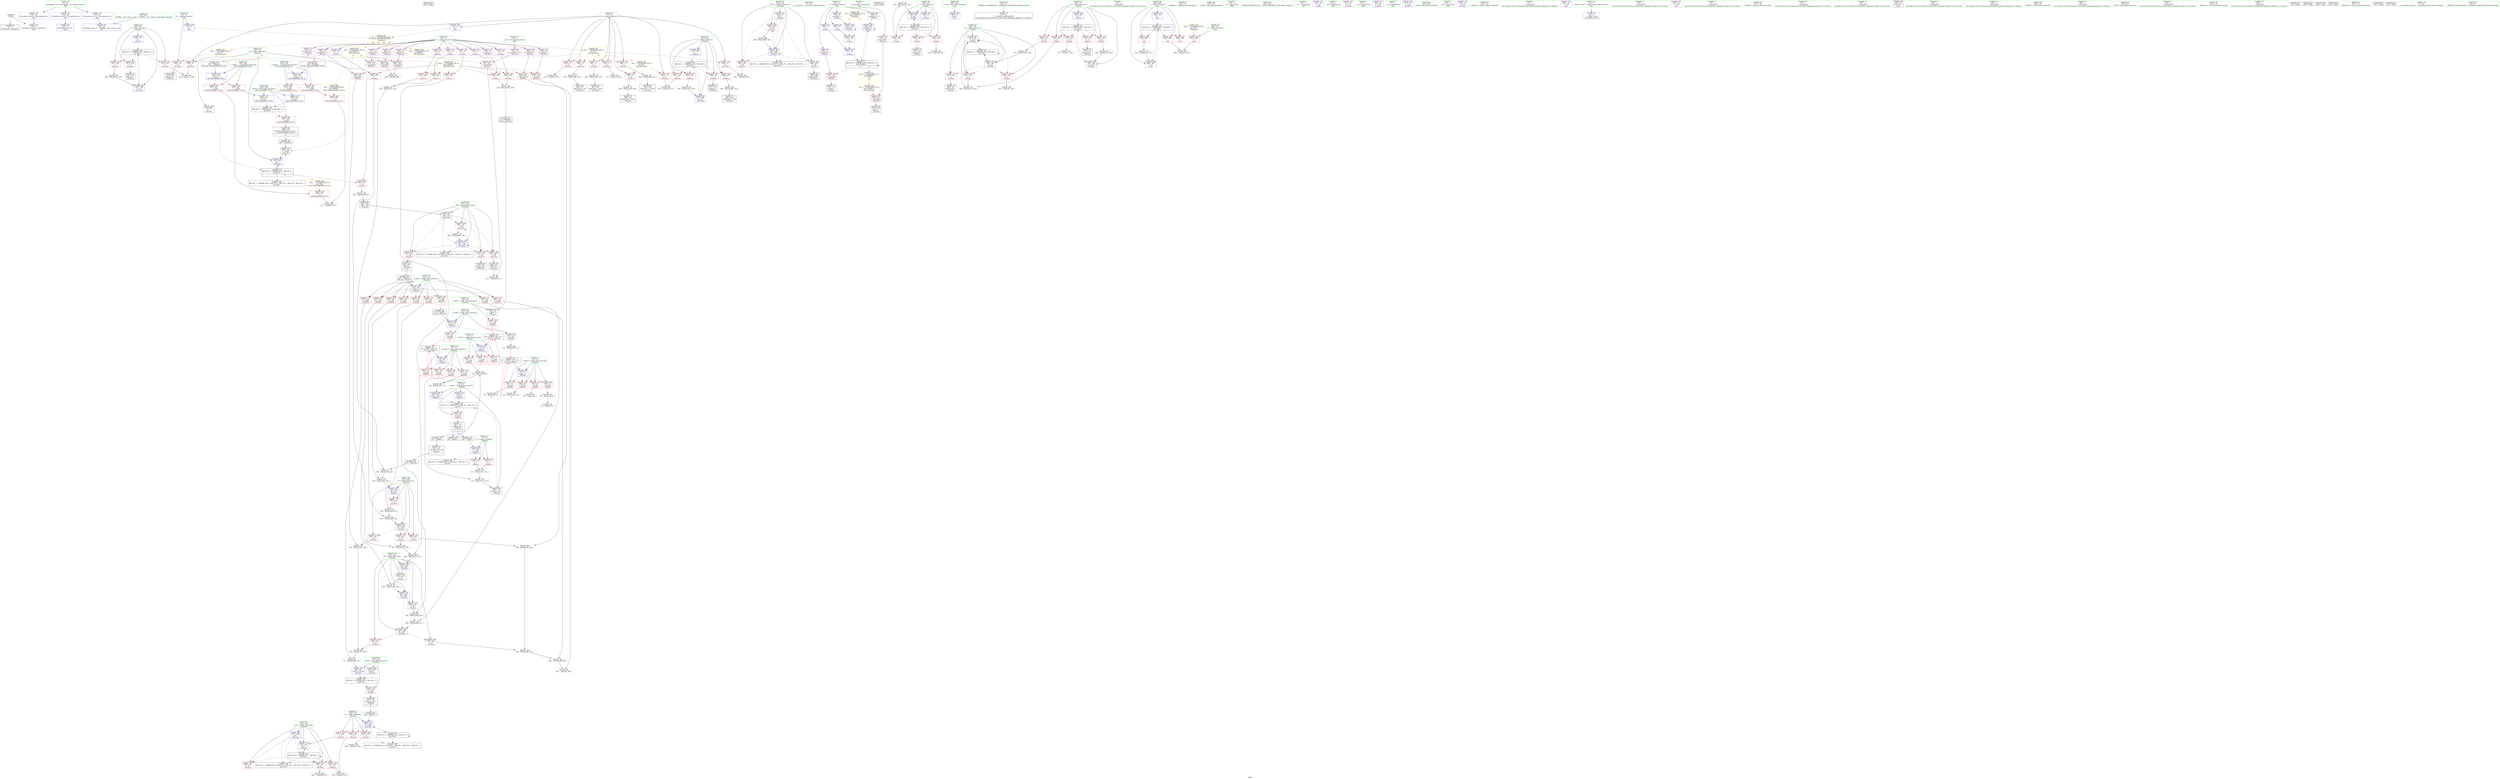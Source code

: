 digraph "SVFG" {
	label="SVFG";

	Node0x55da6fa9e050 [shape=record,color=grey,label="{NodeID: 0\nNullPtr}"];
	Node0x55da6fa9e050 -> Node0x55da6faabf70[style=solid];
	Node0x55da6fa9e050 -> Node0x55da6fab7760[style=solid];
	Node0x55da6faf9670 [shape=record,color=black,label="{NodeID: 526\n493 = PHI()\n}"];
	Node0x55da6fabf060 [shape=record,color=grey,label="{NodeID: 360\n248 = Binary(246, 247, )\n}"];
	Node0x55da6fabf060 -> Node0x55da6fabf360[style=solid];
	Node0x55da6fab9b50 [shape=record,color=blue,label="{NodeID: 277\n459\<--476\nretval\<--\n_ZSt3maxIxERKT_S2_S2_\n}"];
	Node0x55da6fab9b50 -> Node0x55da6fad9420[style=dashed];
	Node0x55da6faad830 [shape=record,color=red,label="{NodeID: 194\n306\<--305\n\<--arrayidx17\n_Z5solvex\n}"];
	Node0x55da6faad830 -> Node0x55da6fabeee0[style=solid];
	Node0x55da6faaaa50 [shape=record,color=purple,label="{NodeID: 111\n359\<--19\narrayidx4\<--a\n_Z5scasev\n}"];
	Node0x55da6faaaa50 -> Node0x55da6faae6d0[style=solid];
	Node0x55da6faa8c60 [shape=record,color=green,label="{NodeID: 28\n51\<--52\n__cxa_atexit\<--__cxa_atexit_field_insensitive\n}"];
	Node0x55da6fab3c00 [shape=record,color=grey,label="{NodeID: 388\n83 = cmp(82, 84, )\n}"];
	Node0x55da6faaeef0 [shape=record,color=red,label="{NodeID: 222\n473\<--463\n\<--__b.addr\n_ZSt3maxIxERKT_S2_S2_\n}"];
	Node0x55da6faaeef0 -> Node0x55da6fab9a80[style=solid];
	Node0x55da6fab0a30 [shape=record,color=red,label="{NodeID: 139\n82\<--73\n\<--d.addr\n_Z2bpxxx\n}"];
	Node0x55da6fab0a30 -> Node0x55da6fab3c00[style=solid];
	Node0x55da6faab4f0 [shape=record,color=green,label="{NodeID: 56\n327\<--328\ni28\<--i28_field_insensitive\n_Z5scasev\n}"];
	Node0x55da6faab4f0 -> Node0x55da6faae120[style=solid];
	Node0x55da6faab4f0 -> Node0x55da6faae1f0[style=solid];
	Node0x55da6faab4f0 -> Node0x55da6faae2c0[style=solid];
	Node0x55da6faab4f0 -> Node0x55da6faae390[style=solid];
	Node0x55da6faab4f0 -> Node0x55da6fab95a0[style=solid];
	Node0x55da6faab4f0 -> Node0x55da6fab9810[style=solid];
	Node0x55da6fad9420 [shape=record,color=black,label="{NodeID: 416\nMR_58V_3 = PHI(MR_58V_4, MR_58V_2, )\npts\{460 \}\n}"];
	Node0x55da6fad9420 -> Node0x55da6faaebb0[style=dashed];
	Node0x55da6fab8560 [shape=record,color=blue,label="{NodeID: 250\n189\<--165\narrayidx11\<--\n_Z5situjv\n}"];
	Node0x55da6fab8560 -> Node0x55da6fab8560[style=dashed];
	Node0x55da6fab8560 -> Node0x55da6fad8520[style=dashed];
	Node0x55da6fab20f0 [shape=record,color=red,label="{NodeID: 167\n247\<--221\n\<--p.addr\n_Z5solvex\n}"];
	Node0x55da6fab20f0 -> Node0x55da6fabf060[style=solid];
	Node0x55da6faaccd0 [shape=record,color=black,label="{NodeID: 84\n370\<--369\nidxprom11\<--sub10\n_Z5scasev\n}"];
	Node0x55da6fa817c0 [shape=record,color=green,label="{NodeID: 1\n7\<--1\n__dso_handle\<--dummyObj\nGlob }"];
	Node0x55da6faf9740 [shape=record,color=black,label="{NodeID: 527\n502 = PHI()\n}"];
	Node0x55da6fabf1e0 [shape=record,color=grey,label="{NodeID: 361\n159 = Binary(158, 160, )\n}"];
	Node0x55da6fabf1e0 -> Node0x55da6fab8150[style=solid];
	Node0x55da6fab9c20 [shape=record,color=blue,label="{NodeID: 278\n484\<--15\nretval\<--\nmain\n}"];
	Node0x55da6faad900 [shape=record,color=red,label="{NodeID: 195\n337\<--319\n\<--i\n_Z5scasev\n}"];
	Node0x55da6faad900 -> Node0x55da6fab3d80[style=solid];
	Node0x55da6faaab20 [shape=record,color=purple,label="{NodeID: 112\n364\<--19\narrayidx7\<--a\n_Z5scasev\n}"];
	Node0x55da6faaab20 -> Node0x55da6faae7a0[style=solid];
	Node0x55da6faa8d60 [shape=record,color=green,label="{NodeID: 29\n50\<--56\n_ZNSt8ios_base4InitD1Ev\<--_ZNSt8ios_base4InitD1Ev_field_insensitive\n}"];
	Node0x55da6faa8d60 -> Node0x55da6faac140[style=solid];
	Node0x55da6fab3d80 [shape=record,color=grey,label="{NodeID: 389\n339 = cmp(337, 338, )\n}"];
	Node0x55da6faaefc0 [shape=record,color=red,label="{NodeID: 223\n468\<--467\n\<--\n_ZSt3maxIxERKT_S2_S2_\n}"];
	Node0x55da6faaefc0 -> Node0x55da6fab3900[style=solid];
	Node0x55da6fab0b00 [shape=record,color=red,label="{NodeID: 140\n89\<--73\n\<--d.addr\n_Z2bpxxx\n}"];
	Node0x55da6fab0b00 -> Node0x55da6fabfae0[style=solid];
	Node0x55da6faab5c0 [shape=record,color=green,label="{NodeID: 57\n329\<--330\nx\<--x_field_insensitive\n_Z5scasev\n}"];
	Node0x55da6faab5c0 -> Node0x55da6faae460[style=solid];
	Node0x55da6faab5c0 -> Node0x55da6faae530[style=solid];
	Node0x55da6faab5c0 -> Node0x55da6faae600[style=solid];
	Node0x55da6faab5c0 -> Node0x55da6fab9670[style=solid];
	Node0x55da6fad9920 [shape=record,color=black,label="{NodeID: 417\nMR_45V_4 = PHI(MR_45V_5, MR_45V_3, )\npts\{324 \}\n|{|<s4>13}}"];
	Node0x55da6fad9920 -> Node0x55da6faadde0[style=dashed];
	Node0x55da6fad9920 -> Node0x55da6faae940[style=dashed];
	Node0x55da6fad9920 -> Node0x55da6fab9400[style=dashed];
	Node0x55da6fad9920 -> Node0x55da6fad6220[style=dashed];
	Node0x55da6fad9920:s4 -> Node0x55da6fae0190[style=dashed,color=red];
	Node0x55da6fab8630 [shape=record,color=blue,label="{NodeID: 251\n144\<--194\nj\<--add\n_Z5situjv\n}"];
	Node0x55da6fab8630 -> Node0x55da6fab1b40[style=dashed];
	Node0x55da6fab8630 -> Node0x55da6fab1c10[style=dashed];
	Node0x55da6fab8630 -> Node0x55da6fab1ce0[style=dashed];
	Node0x55da6fab8630 -> Node0x55da6fab8630[style=dashed];
	Node0x55da6fab8630 -> Node0x55da6fad8020[style=dashed];
	Node0x55da6fab21c0 [shape=record,color=red,label="{NodeID: 168\n249\<--221\n\<--p.addr\n_Z5solvex\n}"];
	Node0x55da6fab21c0 -> Node0x55da6fabf360[style=solid];
	Node0x55da6faacda0 [shape=record,color=black,label="{NodeID: 85\n390\<--389\nidxprom22\<--\n_Z5scasev\n}"];
	Node0x55da6fa9a800 [shape=record,color=green,label="{NodeID: 2\n15\<--1\n\<--dummyObj\nCan only get source location for instruction, argument, global var or function.}"];
	Node0x55da6faf9810 [shape=record,color=black,label="{NodeID: 528\n123 = PHI(239, )\n0th arg _Z3revxx }"];
	Node0x55da6faf9810 -> Node0x55da6fab7e10[style=solid];
	Node0x55da6fabf360 [shape=record,color=grey,label="{NodeID: 362\n250 = Binary(248, 249, )\n}"];
	Node0x55da6fabf360 -> Node0x55da6fab8970[style=solid];
	Node0x55da6fab9cf0 [shape=record,color=blue,label="{NodeID: 279\n488\<--160\ni\<--\nmain\n}"];
	Node0x55da6fab9cf0 -> Node0x55da6fadcb20[style=dashed];
	Node0x55da6faad9d0 [shape=record,color=red,label="{NodeID: 196\n341\<--319\n\<--i\n_Z5scasev\n}"];
	Node0x55da6faad9d0 -> Node0x55da6faaca60[style=solid];
	Node0x55da6faaabf0 [shape=record,color=purple,label="{NodeID: 113\n371\<--19\narrayidx12\<--a\n_Z5scasev\n}"];
	Node0x55da6faaabf0 -> Node0x55da6faae870[style=solid];
	Node0x55da6faa8e60 [shape=record,color=green,label="{NodeID: 30\n63\<--64\n_Z2bpxxx\<--_Z2bpxxx_field_insensitive\n}"];
	Node0x55da6fab3f00 [shape=record,color=grey,label="{NodeID: 390\n149 = cmp(148, 150, )\n}"];
	Node0x55da6faaf090 [shape=record,color=red,label="{NodeID: 224\n470\<--469\n\<--\n_ZSt3maxIxERKT_S2_S2_\n}"];
	Node0x55da6faaf090 -> Node0x55da6fab3900[style=solid];
	Node0x55da6fab0bd0 [shape=record,color=red,label="{NodeID: 141\n96\<--73\n\<--d.addr\n_Z2bpxxx\n}"];
	Node0x55da6fab0bd0 -> Node0x55da6fabf7e0[style=solid];
	Node0x55da6faab690 [shape=record,color=green,label="{NodeID: 58\n333\<--334\nscanf\<--scanf_field_insensitive\n}"];
	Node0x55da6fab8700 [shape=record,color=blue,label="{NodeID: 252\n142\<--200\ni1\<--inc15\n_Z5situjv\n}"];
	Node0x55da6fab8700 -> Node0x55da6fad7b20[style=dashed];
	Node0x55da6fab2290 [shape=record,color=red,label="{NodeID: 169\n260\<--221\n\<--p.addr\n_Z5solvex\n}"];
	Node0x55da6fab2290 -> Node0x55da6fabd3e0[style=solid];
	Node0x55da6faace70 [shape=record,color=black,label="{NodeID: 86\n404\<--403\nconv\<--add\n_Z5scasev\n}"];
	Node0x55da6faace70 -> Node0x55da6fab95a0[style=solid];
	Node0x55da6fa9a890 [shape=record,color=green,label="{NodeID: 3\n24\<--1\n.str\<--dummyObj\nGlob }"];
	Node0x55da6faf99b0 [shape=record,color=black,label="{NodeID: 529\n124 = PHI(240, )\n1st arg _Z3revxx }"];
	Node0x55da6faf99b0 -> Node0x55da6fab7ee0[style=solid];
	Node0x55da6fabf4e0 [shape=record,color=grey,label="{NodeID: 363\n348 = Binary(347, 160, )\n}"];
	Node0x55da6fabf4e0 -> Node0x55da6fab90c0[style=solid];
	Node0x55da6fab9dc0 [shape=record,color=blue,label="{NodeID: 280\n488\<--506\ni\<--inc\nmain\n}"];
	Node0x55da6fab9dc0 -> Node0x55da6fadcb20[style=dashed];
	Node0x55da6faadaa0 [shape=record,color=red,label="{NodeID: 197\n347\<--319\n\<--i\n_Z5scasev\n}"];
	Node0x55da6faadaa0 -> Node0x55da6fabf4e0[style=solid];
	Node0x55da6faaacc0 [shape=record,color=purple,label="{NodeID: 114\n391\<--19\narrayidx23\<--a\n_Z5scasev\n|{<s0>13}}"];
	Node0x55da6faaacc0:s0 -> Node0x55da6fafa3a0[style=solid,color=red];
	Node0x55da6faa8f60 [shape=record,color=green,label="{NodeID: 31\n69\<--70\nretval\<--retval_field_insensitive\n_Z2bpxxx\n}"];
	Node0x55da6faa8f60 -> Node0x55da6fab06f0[style=solid];
	Node0x55da6faa8f60 -> Node0x55da6fab7ad0[style=solid];
	Node0x55da6faa8f60 -> Node0x55da6fab7ba0[style=solid];
	Node0x55da6faa8f60 -> Node0x55da6fab7d40[style=solid];
	Node0x55da6fab4080 [shape=record,color=grey,label="{NodeID: 391\n92 = cmp(90, 87, )\n}"];
	Node0x55da6faaf160 [shape=record,color=red,label="{NodeID: 225\n497\<--486\n\<--j\nmain\n}"];
	Node0x55da6faaf160 -> Node0x55da6fab4680[style=solid];
	Node0x55da6fab0ca0 [shape=record,color=red,label="{NodeID: 142\n106\<--73\n\<--d.addr\n_Z2bpxxx\n}"];
	Node0x55da6fab0ca0 -> Node0x55da6fac06e0[style=solid];
	Node0x55da6faab790 [shape=record,color=green,label="{NodeID: 59\n393\<--394\n_ZSt3maxIxERKT_S2_S2_\<--_ZSt3maxIxERKT_S2_S2__field_insensitive\n}"];
	Node0x55da6fada320 [shape=record,color=black,label="{NodeID: 419\nMR_16V_3 = PHI(MR_16V_4, MR_16V_2, )\npts\{141 \}\n}"];
	Node0x55da6fada320 -> Node0x55da6fab14c0[style=dashed];
	Node0x55da6fada320 -> Node0x55da6fab1590[style=dashed];
	Node0x55da6fada320 -> Node0x55da6fab1660[style=dashed];
	Node0x55da6fada320 -> Node0x55da6fab8150[style=dashed];
	Node0x55da6fab87d0 [shape=record,color=blue,label="{NodeID: 253\n221\<--218\np.addr\<--p\n_Z5solvex\n}"];
	Node0x55da6fab87d0 -> Node0x55da6fab1f50[style=dashed];
	Node0x55da6fab87d0 -> Node0x55da6fab2020[style=dashed];
	Node0x55da6fab87d0 -> Node0x55da6fab20f0[style=dashed];
	Node0x55da6fab87d0 -> Node0x55da6fab21c0[style=dashed];
	Node0x55da6fab87d0 -> Node0x55da6fab2290[style=dashed];
	Node0x55da6fab87d0 -> Node0x55da6fab2360[style=dashed];
	Node0x55da6fab87d0 -> Node0x55da6fab2430[style=dashed];
	Node0x55da6fab87d0 -> Node0x55da6fab2500[style=dashed];
	Node0x55da6fab87d0 -> Node0x55da6fab25d0[style=dashed];
	Node0x55da6fab2360 [shape=record,color=red,label="{NodeID: 170\n265\<--221\n\<--p.addr\n_Z5solvex\n}"];
	Node0x55da6fab2360 -> Node0x55da6fabd260[style=solid];
	Node0x55da6faacf40 [shape=record,color=black,label="{NodeID: 87\n408\<--407\nconv30\<--\n_Z5scasev\n}"];
	Node0x55da6faacf40 -> Node0x55da6fab3a80[style=solid];
	Node0x55da6fa9a920 [shape=record,color=green,label="{NodeID: 4\n26\<--1\n.str.1\<--dummyObj\nGlob }"];
	Node0x55da6faf9af0 [shape=record,color=black,label="{NodeID: 530\n218 = PHI(422, )\n0th arg _Z5solvex }"];
	Node0x55da6faf9af0 -> Node0x55da6fab87d0[style=solid];
	Node0x55da6fad4000 [shape=record,color=yellow,style=double,label="{NodeID: 447\n36V_1 = ENCHI(MR_36V_0)\npts\{230000 \}\nFun[_Z5solvex]}"];
	Node0x55da6fad4000 -> Node0x55da6fab3060[style=dashed];
	Node0x55da6fad4000 -> Node0x55da6fab3130[style=dashed];
	Node0x55da6fad4000 -> Node0x55da6fab3200[style=dashed];
	Node0x55da6fad4000 -> Node0x55da6fab32d0[style=dashed];
	Node0x55da6fad4000 -> Node0x55da6fab33a0[style=dashed];
	Node0x55da6fad4000 -> Node0x55da6fab3470[style=dashed];
	Node0x55da6fad4000 -> Node0x55da6faad690[style=dashed];
	Node0x55da6fad4000 -> Node0x55da6faad760[style=dashed];
	Node0x55da6fad4000 -> Node0x55da6faad830[style=dashed];
	Node0x55da6fabf660 [shape=record,color=grey,label="{NodeID: 364\n100 = Binary(94, 99, )\n}"];
	Node0x55da6fabf660 -> Node0x55da6fac0860[style=solid];
	Node0x55da6faadb70 [shape=record,color=red,label="{NodeID: 198\n428\<--321\n\<--sol\n_Z5scasev\n}"];
	Node0x55da6faadb70 -> Node0x55da6fab3600[style=solid];
	Node0x55da6faaad90 [shape=record,color=purple,label="{NodeID: 115\n207\<--24\n\<--.str\n_Z3idkv\n}"];
	Node0x55da6faa9030 [shape=record,color=green,label="{NodeID: 32\n71\<--72\na.addr\<--a.addr_field_insensitive\n_Z2bpxxx\n}"];
	Node0x55da6faa9030 -> Node0x55da6fab07c0[style=solid];
	Node0x55da6faa9030 -> Node0x55da6fab0890[style=solid];
	Node0x55da6faa9030 -> Node0x55da6fab0960[style=solid];
	Node0x55da6faa9030 -> Node0x55da6fab7860[style=solid];
	Node0x55da6fab4200 [shape=record,color=grey,label="{NodeID: 392\n352 = cmp(351, 160, )\n}"];
	Node0x55da6faaf230 [shape=record,color=red,label="{NodeID: 226\n496\<--488\n\<--i\nmain\n}"];
	Node0x55da6faaf230 -> Node0x55da6fab4680[style=solid];
	Node0x55da6fab0d70 [shape=record,color=red,label="{NodeID: 143\n98\<--75\n\<--p.addr\n_Z2bpxxx\n|{<s0>3}}"];
	Node0x55da6fab0d70:s0 -> Node0x55da6fafa0d0[style=solid,color=red];
	Node0x55da6faab890 [shape=record,color=green,label="{NodeID: 60\n459\<--460\nretval\<--retval_field_insensitive\n_ZSt3maxIxERKT_S2_S2_\n}"];
	Node0x55da6faab890 -> Node0x55da6faaebb0[style=solid];
	Node0x55da6faab890 -> Node0x55da6fab9a80[style=solid];
	Node0x55da6faab890 -> Node0x55da6fab9b50[style=solid];
	Node0x55da6fab88a0 [shape=record,color=blue,label="{NodeID: 254\n223\<--244\nA\<--rem\n_Z5solvex\n}"];
	Node0x55da6fab88a0 -> Node0x55da6fab26a0[style=dashed];
	Node0x55da6fab88a0 -> Node0x55da6fab8970[style=dashed];
	Node0x55da6fab2430 [shape=record,color=red,label="{NodeID: 171\n267\<--221\n\<--p.addr\n_Z5solvex\n}"];
	Node0x55da6fab2430 -> Node0x55da6fabd560[style=solid];
	Node0x55da6faad010 [shape=record,color=black,label="{NodeID: 88\n410\<--409\nidxprom31\<--\n_Z5scasev\n}"];
	Node0x55da6fa9a9b0 [shape=record,color=green,label="{NodeID: 5\n28\<--1\n.str.2\<--dummyObj\nGlob }"];
	Node0x55da6faf9c30 [shape=record,color=black,label="{NodeID: 531\n66 = PHI(95, 105, 131, )\n0th arg _Z2bpxxx }"];
	Node0x55da6faf9c30 -> Node0x55da6fab7860[style=solid];
	Node0x55da6fabf7e0 [shape=record,color=grey,label="{NodeID: 365\n97 = Binary(96, 87, )\n|{<s0>3}}"];
	Node0x55da6fabf7e0:s0 -> Node0x55da6faf9f10[style=solid,color=red];
	Node0x55da6faadc40 [shape=record,color=red,label="{NodeID: 199\n434\<--321\n\<--sol\n_Z5scasev\n}"];
	Node0x55da6faadc40 -> Node0x55da6fab4500[style=solid];
	Node0x55da6faaf6f0 [shape=record,color=purple,label="{NodeID: 116\n331\<--26\n\<--.str.1\n_Z5scasev\n}"];
	Node0x55da6faa9100 [shape=record,color=green,label="{NodeID: 33\n73\<--74\nd.addr\<--d.addr_field_insensitive\n_Z2bpxxx\n}"];
	Node0x55da6faa9100 -> Node0x55da6fab0a30[style=solid];
	Node0x55da6faa9100 -> Node0x55da6fab0b00[style=solid];
	Node0x55da6faa9100 -> Node0x55da6fab0bd0[style=solid];
	Node0x55da6faa9100 -> Node0x55da6fab0ca0[style=solid];
	Node0x55da6faa9100 -> Node0x55da6fab7930[style=solid];
	Node0x55da6fab4380 [shape=record,color=grey,label="{NodeID: 393\n426 = cmp(425, 294, )\n}"];
	Node0x55da6faaf300 [shape=record,color=red,label="{NodeID: 227\n500\<--488\n\<--i\nmain\n}"];
	Node0x55da6fab0e40 [shape=record,color=red,label="{NodeID: 144\n101\<--75\n\<--p.addr\n_Z2bpxxx\n}"];
	Node0x55da6fab0e40 -> Node0x55da6fac0860[style=solid];
	Node0x55da6faab960 [shape=record,color=green,label="{NodeID: 61\n461\<--462\n__a.addr\<--__a.addr_field_insensitive\n_ZSt3maxIxERKT_S2_S2_\n}"];
	Node0x55da6faab960 -> Node0x55da6faaec80[style=solid];
	Node0x55da6faab960 -> Node0x55da6faaed50[style=solid];
	Node0x55da6faab960 -> Node0x55da6fab98e0[style=solid];
	Node0x55da6fab8970 [shape=record,color=blue,label="{NodeID: 255\n223\<--250\nA\<--rem2\n_Z5solvex\n}"];
	Node0x55da6fab8970 -> Node0x55da6fab2770[style=dashed];
	Node0x55da6fab8970 -> Node0x55da6fab2840[style=dashed];
	Node0x55da6fab8970 -> Node0x55da6fab2910[style=dashed];
	Node0x55da6fab2500 [shape=record,color=red,label="{NodeID: 172\n289\<--221\n\<--p.addr\n_Z5solvex\n}"];
	Node0x55da6fab2500 -> Node0x55da6fabd9e0[style=solid];
	Node0x55da6faad0e0 [shape=record,color=black,label="{NodeID: 89\n416\<--415\nidxprom35\<--\n_Z5scasev\n}"];
	Node0x55da6fa9b1f0 [shape=record,color=green,label="{NodeID: 6\n30\<--1\n.str.3\<--dummyObj\nGlob }"];
	Node0x55da6faf9f10 [shape=record,color=black,label="{NodeID: 532\n67 = PHI(97, 107, 133, )\n1st arg _Z2bpxxx }"];
	Node0x55da6faf9f10 -> Node0x55da6fab7930[style=solid];
	Node0x55da6fad41f0 [shape=record,color=yellow,style=double,label="{NodeID: 449\n22V_1 = ENCHI(MR_22V_0)\npts\{130000 \}\nFun[main]|{<s0>17|<s1>17}}"];
	Node0x55da6fad41f0:s0 -> Node0x55da6fab8080[style=dashed,color=red];
	Node0x55da6fad41f0:s1 -> Node0x55da6fab8220[style=dashed,color=red];
	Node0x55da6fabf960 [shape=record,color=grey,label="{NodeID: 366\n257 = Binary(254, 256, )\n}"];
	Node0x55da6fabf960 -> Node0x55da6fabfc60[style=solid];
	Node0x55da6faadd10 [shape=record,color=red,label="{NodeID: 200\n448\<--321\n\<--sol\n_Z5scasev\n}"];
	Node0x55da6faaf7c0 [shape=record,color=purple,label="{NodeID: 117\n344\<--28\n\<--.str.2\n_Z5scasev\n}"];
	Node0x55da6faa91d0 [shape=record,color=green,label="{NodeID: 34\n75\<--76\np.addr\<--p.addr_field_insensitive\n_Z2bpxxx\n}"];
	Node0x55da6faa91d0 -> Node0x55da6fab0d70[style=solid];
	Node0x55da6faa91d0 -> Node0x55da6fab0e40[style=solid];
	Node0x55da6faa91d0 -> Node0x55da6fab0f10[style=solid];
	Node0x55da6faa91d0 -> Node0x55da6fab0fe0[style=solid];
	Node0x55da6faa91d0 -> Node0x55da6fab7a00[style=solid];
	Node0x55da6fab4500 [shape=record,color=grey,label="{NodeID: 394\n436 = cmp(434, 435, )\n}"];
	Node0x55da6faaf3d0 [shape=record,color=red,label="{NodeID: 228\n505\<--488\n\<--i\nmain\n}"];
	Node0x55da6faaf3d0 -> Node0x55da6fac0560[style=solid];
	Node0x55da6fab0f10 [shape=record,color=red,label="{NodeID: 145\n108\<--75\n\<--p.addr\n_Z2bpxxx\n|{<s0>4}}"];
	Node0x55da6fab0f10:s0 -> Node0x55da6fafa0d0[style=solid,color=red];
	Node0x55da6faaba30 [shape=record,color=green,label="{NodeID: 62\n463\<--464\n__b.addr\<--__b.addr_field_insensitive\n_ZSt3maxIxERKT_S2_S2_\n}"];
	Node0x55da6faaba30 -> Node0x55da6faaee20[style=solid];
	Node0x55da6faaba30 -> Node0x55da6faaeef0[style=solid];
	Node0x55da6faaba30 -> Node0x55da6fab99b0[style=solid];
	Node0x55da6fab8a40 [shape=record,color=blue,label="{NodeID: 256\n225\<--258\nB\<--sub4\n_Z5solvex\n}"];
	Node0x55da6fab8a40 -> Node0x55da6fab29e0[style=dashed];
	Node0x55da6fab8a40 -> Node0x55da6fab8b10[style=dashed];
	Node0x55da6fab25d0 [shape=record,color=red,label="{NodeID: 173\n310\<--221\n\<--p.addr\n_Z5solvex\n}"];
	Node0x55da6fab25d0 -> Node0x55da6fabe2e0[style=solid];
	Node0x55da6faad1b0 [shape=record,color=black,label="{NodeID: 90\n419\<--418\ntobool\<--\n_Z5scasev\n}"];
	Node0x55da6fa9b280 [shape=record,color=green,label="{NodeID: 7\n32\<--1\n.str.4\<--dummyObj\nGlob }"];
	Node0x55da6fafa0d0 [shape=record,color=black,label="{NodeID: 533\n68 = PHI(98, 108, 134, )\n2nd arg _Z2bpxxx }"];
	Node0x55da6fafa0d0 -> Node0x55da6fab7a00[style=solid];
	Node0x55da6fad42d0 [shape=record,color=yellow,style=double,label="{NodeID: 450\n72V_1 = ENCHI(MR_72V_0)\npts\{16 18 90000 230000 \}\nFun[main]|{<s0>20|<s1>20|<s2>20|<s3>20}}"];
	Node0x55da6fad42d0:s0 -> Node0x55da6faddc20[style=dashed,color=red];
	Node0x55da6fad42d0:s1 -> Node0x55da6faddd30[style=dashed,color=red];
	Node0x55da6fad42d0:s2 -> Node0x55da6fade350[style=dashed,color=red];
	Node0x55da6fad42d0:s3 -> Node0x55da6fade510[style=dashed,color=red];
	Node0x55da6fabfae0 [shape=record,color=grey,label="{NodeID: 367\n90 = Binary(89, 91, )\n}"];
	Node0x55da6fabfae0 -> Node0x55da6fab4080[style=solid];
	Node0x55da6faadde0 [shape=record,color=red,label="{NodeID: 201\n402\<--323\n\<--m\n_Z5scasev\n}"];
	Node0x55da6faadde0 -> Node0x55da6fabe760[style=solid];
	Node0x55da6faaf890 [shape=record,color=purple,label="{NodeID: 118\n373\<--30\n\<--.str.3\n_Z5scasev\n}"];
	Node0x55da6faa92a0 [shape=record,color=green,label="{NodeID: 35\n77\<--78\nt\<--t_field_insensitive\n_Z2bpxxx\n}"];
	Node0x55da6faa92a0 -> Node0x55da6fab10b0[style=solid];
	Node0x55da6faa92a0 -> Node0x55da6fab1180[style=solid];
	Node0x55da6faa92a0 -> Node0x55da6fab7c70[style=solid];
	Node0x55da6fab4680 [shape=record,color=grey,label="{NodeID: 395\n498 = cmp(496, 497, )\n}"];
	Node0x55da6faaf4a0 [shape=record,color=blue,label="{NodeID: 229\n14\<--15\nd\<--\nGlob }"];
	Node0x55da6faaf4a0 -> Node0x55da6fad42d0[style=dashed];
	Node0x55da6fab0fe0 [shape=record,color=red,label="{NodeID: 146\n114\<--75\n\<--p.addr\n_Z2bpxxx\n}"];
	Node0x55da6fab0fe0 -> Node0x55da6fabe5e0[style=solid];
	Node0x55da6faabb00 [shape=record,color=green,label="{NodeID: 63\n481\<--482\nmain\<--main_field_insensitive\n}"];
	Node0x55da6fabd260 [shape=record,color=grey,label="{NodeID: 340\n266 = Binary(264, 265, )\n}"];
	Node0x55da6fabd260 -> Node0x55da6fabd560[style=solid];
	Node0x55da6fab8b10 [shape=record,color=blue,label="{NodeID: 257\n225\<--262\nB\<--rem5\n_Z5solvex\n}"];
	Node0x55da6fab8b10 -> Node0x55da6fab2ab0[style=dashed];
	Node0x55da6fab8b10 -> Node0x55da6fab8be0[style=dashed];
	Node0x55da6fab26a0 [shape=record,color=red,label="{NodeID: 174\n246\<--223\n\<--A\n_Z5solvex\n}"];
	Node0x55da6fab26a0 -> Node0x55da6fabf060[style=solid];
	Node0x55da6faad280 [shape=record,color=black,label="{NodeID: 91\n422\<--421\nconv38\<--\n_Z5scasev\n|{<s0>14}}"];
	Node0x55da6faad280:s0 -> Node0x55da6faf9af0[style=solid,color=red];
	Node0x55da6fa9b310 [shape=record,color=green,label="{NodeID: 8\n34\<--1\n.str.5\<--dummyObj\nGlob }"];
	Node0x55da6fafa290 [shape=record,color=black,label="{NodeID: 534\n457 = PHI(323, )\n0th arg _ZSt3maxIxERKT_S2_S2_ }"];
	Node0x55da6fafa290 -> Node0x55da6fab98e0[style=solid];
	Node0x55da6fad4410 [shape=record,color=yellow,style=double,label="{NodeID: 451\n67V_1 = ENCHI(MR_67V_0)\npts\{487 \}\nFun[main]}"];
	Node0x55da6fad4410 -> Node0x55da6faaf160[style=dashed];
	Node0x55da6fabfc60 [shape=record,color=grey,label="{NodeID: 368\n258 = Binary(253, 257, )\n}"];
	Node0x55da6fabfc60 -> Node0x55da6fab8a40[style=solid];
	Node0x55da6faadeb0 [shape=record,color=red,label="{NodeID: 202\n385\<--325\n\<--i18\n_Z5scasev\n}"];
	Node0x55da6faadeb0 -> Node0x55da6fab3780[style=solid];
	Node0x55da6faaf960 [shape=record,color=purple,label="{NodeID: 119\n449\<--30\n\<--.str.3\n_Z5scasev\n}"];
	Node0x55da6faa9370 [shape=record,color=green,label="{NodeID: 36\n120\<--121\n_Z3revxx\<--_Z3revxx_field_insensitive\n}"];
	Node0x55da6fab4800 [shape=record,color=grey,label="{NodeID: 396\n185 = cmp(184, 150, )\n}"];
	Node0x55da6faaf5a0 [shape=record,color=blue,label="{NodeID: 230\n17\<--15\nk\<--\nGlob }"];
	Node0x55da6faaf5a0 -> Node0x55da6fad42d0[style=dashed];
	Node0x55da6fab10b0 [shape=record,color=red,label="{NodeID: 147\n111\<--77\n\<--t\n_Z2bpxxx\n}"];
	Node0x55da6fab10b0 -> Node0x55da6fabe460[style=solid];
	Node0x55da6faabc00 [shape=record,color=green,label="{NodeID: 64\n484\<--485\nretval\<--retval_field_insensitive\nmain\n}"];
	Node0x55da6faabc00 -> Node0x55da6fab9c20[style=solid];
	Node0x55da6fabd3e0 [shape=record,color=grey,label="{NodeID: 341\n262 = Binary(261, 260, )\n}"];
	Node0x55da6fabd3e0 -> Node0x55da6fab8b10[style=solid];
	Node0x55da6fab8be0 [shape=record,color=blue,label="{NodeID: 258\n225\<--268\nB\<--rem7\n_Z5solvex\n}"];
	Node0x55da6fab8be0 -> Node0x55da6fab2b80[style=dashed];
	Node0x55da6fab8be0 -> Node0x55da6fab2c50[style=dashed];
	Node0x55da6fab2770 [shape=record,color=red,label="{NodeID: 175\n254\<--223\n\<--A\n_Z5solvex\n}"];
	Node0x55da6fab2770 -> Node0x55da6fabf960[style=solid];
	Node0x55da6faad350 [shape=record,color=black,label="{NodeID: 92\n456\<--479\n_ZSt3maxIxERKT_S2_S2__ret\<--\n_ZSt3maxIxERKT_S2_S2_\n|{<s0>13}}"];
	Node0x55da6faad350:s0 -> Node0x55da6faf93d0[style=solid,color=blue];
	Node0x55da6fa9b3a0 [shape=record,color=green,label="{NodeID: 9\n37\<--1\n\<--dummyObj\nCan only get source location for instruction, argument, global var or function.}"];
	Node0x55da6fafa3a0 [shape=record,color=black,label="{NodeID: 535\n458 = PHI(391, )\n1st arg _ZSt3maxIxERKT_S2_S2_ }"];
	Node0x55da6fafa3a0 -> Node0x55da6fab99b0[style=solid];
	Node0x55da6fabfde0 [shape=record,color=grey,label="{NodeID: 369\n239 = Binary(236, 238, )\n|{<s0>7}}"];
	Node0x55da6fabfde0:s0 -> Node0x55da6faf9810[style=solid,color=red];
	Node0x55da6faadf80 [shape=record,color=red,label="{NodeID: 203\n389\<--325\n\<--i18\n_Z5scasev\n}"];
	Node0x55da6faadf80 -> Node0x55da6faacda0[style=solid];
	Node0x55da6faafa30 [shape=record,color=purple,label="{NodeID: 120\n492\<--32\n\<--.str.4\nmain\n}"];
	Node0x55da6faa9470 [shape=record,color=green,label="{NodeID: 37\n125\<--126\na.addr\<--a.addr_field_insensitive\n_Z3revxx\n}"];
	Node0x55da6faa9470 -> Node0x55da6fab1250[style=solid];
	Node0x55da6faa9470 -> Node0x55da6fab7e10[style=solid];
	Node0x55da6fab4980 [shape=record,color=grey,label="{NodeID: 397\n172 = cmp(171, 150, )\n}"];
	Node0x55da6fab7560 [shape=record,color=blue,label="{NodeID: 231\n514\<--37\nllvm.global_ctors_0\<--\nGlob }"];
	Node0x55da6fab1180 [shape=record,color=red,label="{NodeID: 148\n112\<--77\n\<--t\n_Z2bpxxx\n}"];
	Node0x55da6fab1180 -> Node0x55da6fabe460[style=solid];
	Node0x55da6faabcd0 [shape=record,color=green,label="{NodeID: 65\n486\<--487\nj\<--j_field_insensitive\nmain\n}"];
	Node0x55da6faabcd0 -> Node0x55da6faaf160[style=solid];
	Node0x55da6fadc120 [shape=record,color=black,label="{NodeID: 425\nMR_26V_3 = PHI(MR_26V_4, MR_26V_2, )\npts\{220 \}\n}"];
	Node0x55da6fadc120 -> Node0x55da6fab1e80[style=dashed];
	Node0x55da6fabd560 [shape=record,color=grey,label="{NodeID: 342\n268 = Binary(266, 267, )\n}"];
	Node0x55da6fabd560 -> Node0x55da6fab8be0[style=solid];
	Node0x55da6fab8cb0 [shape=record,color=blue,label="{NodeID: 259\n227\<--160\ni\<--\n_Z5solvex\n}"];
	Node0x55da6fab8cb0 -> Node0x55da6fad7620[style=dashed];
	Node0x55da6fab2840 [shape=record,color=red,label="{NodeID: 176\n285\<--223\n\<--A\n_Z5solvex\n}"];
	Node0x55da6fab2840 -> Node0x55da6fabde60[style=solid];
	Node0x55da6faad420 [shape=record,color=purple,label="{NodeID: 93\n47\<--4\n\<--_ZStL8__ioinit\n__cxx_global_var_init\n}"];
	Node0x55da6fa9b430 [shape=record,color=green,label="{NodeID: 10\n84\<--1\n\<--dummyObj\nCan only get source location for instruction, argument, global var or function.}"];
	Node0x55da6fabff60 [shape=record,color=grey,label="{NodeID: 370\n445 = Binary(444, 160, )\n}"];
	Node0x55da6fabff60 -> Node0x55da6fab9810[style=solid];
	Node0x55da6faae050 [shape=record,color=red,label="{NodeID: 204\n398\<--325\n\<--i18\n_Z5scasev\n}"];
	Node0x55da6faae050 -> Node0x55da6fabea60[style=solid];
	Node0x55da6faafb00 [shape=record,color=purple,label="{NodeID: 121\n501\<--34\n\<--.str.5\nmain\n}"];
	Node0x55da6faa9540 [shape=record,color=green,label="{NodeID: 38\n127\<--128\np.addr\<--p.addr_field_insensitive\n_Z3revxx\n}"];
	Node0x55da6faa9540 -> Node0x55da6fab1320[style=solid];
	Node0x55da6faa9540 -> Node0x55da6fab13f0[style=solid];
	Node0x55da6faa9540 -> Node0x55da6fab7ee0[style=solid];
	Node0x55da6fab7660 [shape=record,color=blue,label="{NodeID: 232\n515\<--38\nllvm.global_ctors_1\<--_GLOBAL__sub_I_earl_0_1.cpp\nGlob }"];
	Node0x55da6fab1250 [shape=record,color=red,label="{NodeID: 149\n131\<--125\n\<--a.addr\n_Z3revxx\n|{<s0>5}}"];
	Node0x55da6fab1250:s0 -> Node0x55da6faf9c30[style=solid,color=red];
	Node0x55da6faabda0 [shape=record,color=green,label="{NodeID: 66\n488\<--489\ni\<--i_field_insensitive\nmain\n}"];
	Node0x55da6faabda0 -> Node0x55da6faaf230[style=solid];
	Node0x55da6faabda0 -> Node0x55da6faaf300[style=solid];
	Node0x55da6faabda0 -> Node0x55da6faaf3d0[style=solid];
	Node0x55da6faabda0 -> Node0x55da6fab9cf0[style=solid];
	Node0x55da6faabda0 -> Node0x55da6fab9dc0[style=solid];
	Node0x55da6fadc620 [shape=record,color=black,label="{NodeID: 426\nMR_41V_3 = PHI(MR_41V_4, MR_41V_2, )\npts\{320 \}\n}"];
	Node0x55da6fadc620 -> Node0x55da6faad900[style=dashed];
	Node0x55da6fadc620 -> Node0x55da6faad9d0[style=dashed];
	Node0x55da6fadc620 -> Node0x55da6faadaa0[style=dashed];
	Node0x55da6fadc620 -> Node0x55da6fab90c0[style=dashed];
	Node0x55da6fabd6e0 [shape=record,color=grey,label="{NodeID: 343\n298 = Binary(297, 160, )\n}"];
	Node0x55da6fabd6e0 -> Node0x55da6fab8e50[style=solid];
	Node0x55da6fab8d80 [shape=record,color=blue,label="{NodeID: 260\n219\<--294\nretval\<--\n_Z5solvex\n}"];
	Node0x55da6fab8d80 -> Node0x55da6fadc120[style=dashed];
	Node0x55da6fab2910 [shape=record,color=red,label="{NodeID: 177\n301\<--223\n\<--A\n_Z5solvex\n}"];
	Node0x55da6fab2910 -> Node0x55da6fabeee0[style=solid];
	Node0x55da6faad4f0 [shape=record,color=purple,label="{NodeID: 94\n411\<--8\narrayidx32\<--p10\n_Z5scasev\n}"];
	Node0x55da6faad4f0 -> Node0x55da6faaea10[style=solid];
	Node0x55da6fa9b4c0 [shape=record,color=green,label="{NodeID: 11\n87\<--1\n\<--dummyObj\nCan only get source location for instruction, argument, global var or function.}"];
	Node0x55da6fac00e0 [shape=record,color=grey,label="{NodeID: 371\n200 = Binary(199, 160, )\n}"];
	Node0x55da6fac00e0 -> Node0x55da6fab8700[style=solid];
	Node0x55da6faae120 [shape=record,color=red,label="{NodeID: 205\n407\<--327\n\<--i28\n_Z5scasev\n}"];
	Node0x55da6faae120 -> Node0x55da6faacf40[style=solid];
	Node0x55da6faafbd0 [shape=record,color=purple,label="{NodeID: 122\n514\<--36\nllvm.global_ctors_0\<--llvm.global_ctors\nGlob }"];
	Node0x55da6faafbd0 -> Node0x55da6fab7560[style=solid];
	Node0x55da6faa9610 [shape=record,color=green,label="{NodeID: 39\n137\<--138\n_Z5situjv\<--_Z5situjv_field_insensitive\n}"];
	Node0x55da6fab7760 [shape=record,color=blue, style = dotted,label="{NodeID: 233\n516\<--3\nllvm.global_ctors_2\<--dummyVal\nGlob }"];
	Node0x55da6fab1320 [shape=record,color=red,label="{NodeID: 150\n132\<--127\n\<--p.addr\n_Z3revxx\n}"];
	Node0x55da6fab1320 -> Node0x55da6fabdfe0[style=solid];
	Node0x55da6faabe70 [shape=record,color=green,label="{NodeID: 67\n38\<--510\n_GLOBAL__sub_I_earl_0_1.cpp\<--_GLOBAL__sub_I_earl_0_1.cpp_field_insensitive\n}"];
	Node0x55da6faabe70 -> Node0x55da6fab7660[style=solid];
	Node0x55da6fadcb20 [shape=record,color=black,label="{NodeID: 427\nMR_69V_3 = PHI(MR_69V_4, MR_69V_2, )\npts\{489 \}\n}"];
	Node0x55da6fadcb20 -> Node0x55da6faaf230[style=dashed];
	Node0x55da6fadcb20 -> Node0x55da6faaf300[style=dashed];
	Node0x55da6fadcb20 -> Node0x55da6faaf3d0[style=dashed];
	Node0x55da6fadcb20 -> Node0x55da6fab9dc0[style=dashed];
	Node0x55da6fabd860 [shape=record,color=grey,label="{NodeID: 344\n362 = Binary(361, 169, )\n}"];
	Node0x55da6fabd860 -> Node0x55da6faacc00[style=solid];
	Node0x55da6fab8e50 [shape=record,color=blue,label="{NodeID: 261\n227\<--298\ni\<--inc\n_Z5solvex\n}"];
	Node0x55da6fab8e50 -> Node0x55da6fad7620[style=dashed];
	Node0x55da6fab29e0 [shape=record,color=red,label="{NodeID: 178\n261\<--225\n\<--B\n_Z5solvex\n}"];
	Node0x55da6fab29e0 -> Node0x55da6fabd3e0[style=solid];
	Node0x55da6faad5c0 [shape=record,color=purple,label="{NodeID: 95\n154\<--10\narrayidx\<--s\n_Z5situjv\n}"];
	Node0x55da6faad5c0 -> Node0x55da6fab8080[style=solid];
	Node0x55da6fa9b550 [shape=record,color=green,label="{NodeID: 12\n91\<--1\n\<--dummyObj\nCan only get source location for instruction, argument, global var or function.}"];
	Node0x55da6fac0260 [shape=record,color=grey,label="{NodeID: 372\n194 = Binary(193, 192, )\n}"];
	Node0x55da6fac0260 -> Node0x55da6fab8630[style=solid];
	Node0x55da6faae1f0 [shape=record,color=red,label="{NodeID: 206\n415\<--327\n\<--i28\n_Z5scasev\n}"];
	Node0x55da6faae1f0 -> Node0x55da6faad0e0[style=solid];
	Node0x55da6faafcd0 [shape=record,color=purple,label="{NodeID: 123\n515\<--36\nllvm.global_ctors_1\<--llvm.global_ctors\nGlob }"];
	Node0x55da6faafcd0 -> Node0x55da6fab7660[style=solid];
	Node0x55da6faa9710 [shape=record,color=green,label="{NodeID: 40\n140\<--141\ni\<--i_field_insensitive\n_Z5situjv\n}"];
	Node0x55da6faa9710 -> Node0x55da6fab14c0[style=solid];
	Node0x55da6faa9710 -> Node0x55da6fab1590[style=solid];
	Node0x55da6faa9710 -> Node0x55da6fab1660[style=solid];
	Node0x55da6faa9710 -> Node0x55da6fab7fb0[style=solid];
	Node0x55da6faa9710 -> Node0x55da6fab8150[style=solid];
	Node0x55da6fab7860 [shape=record,color=blue,label="{NodeID: 234\n71\<--66\na.addr\<--a\n_Z2bpxxx\n}"];
	Node0x55da6fab7860 -> Node0x55da6fab07c0[style=dashed];
	Node0x55da6fab7860 -> Node0x55da6fab0890[style=dashed];
	Node0x55da6fab7860 -> Node0x55da6fab0960[style=dashed];
	Node0x55da6fab13f0 [shape=record,color=red,label="{NodeID: 151\n134\<--127\n\<--p.addr\n_Z3revxx\n|{<s0>5}}"];
	Node0x55da6fab13f0:s0 -> Node0x55da6fafa0d0[style=solid,color=red];
	Node0x55da6faabf70 [shape=record,color=black,label="{NodeID: 68\n2\<--3\ndummyVal\<--dummyVal\n}"];
	Node0x55da6fabd9e0 [shape=record,color=grey,label="{NodeID: 345\n290 = Binary(288, 289, )\n}"];
	Node0x55da6fabd9e0 -> Node0x55da6fac1160[style=solid];
	Node0x55da6fab8f20 [shape=record,color=blue,label="{NodeID: 262\n219\<--311\nretval\<--rem20\n_Z5solvex\n}"];
	Node0x55da6fab8f20 -> Node0x55da6fadc120[style=dashed];
	Node0x55da6fab2ab0 [shape=record,color=red,label="{NodeID: 179\n264\<--225\n\<--B\n_Z5solvex\n}"];
	Node0x55da6fab2ab0 -> Node0x55da6fabd260[style=solid];
	Node0x55da6faa9e20 [shape=record,color=purple,label="{NodeID: 96\n163\<--10\n\<--s\n_Z5situjv\n}"];
	Node0x55da6faa9e20 -> Node0x55da6fab8220[style=solid];
	Node0x55da6fa9b610 [shape=record,color=green,label="{NodeID: 13\n150\<--1\n\<--dummyObj\nCan only get source location for instruction, argument, global var or function.}"];
	Node0x55da6fac03e0 [shape=record,color=grey,label="{NodeID: 373\n181 = Binary(169, 180, )\n}"];
	Node0x55da6fac03e0 -> Node0x55da6fab8490[style=solid];
	Node0x55da6faae2c0 [shape=record,color=red,label="{NodeID: 207\n421\<--327\n\<--i28\n_Z5scasev\n}"];
	Node0x55da6faae2c0 -> Node0x55da6faad280[style=solid];
	Node0x55da6faafdd0 [shape=record,color=purple,label="{NodeID: 124\n516\<--36\nllvm.global_ctors_2\<--llvm.global_ctors\nGlob }"];
	Node0x55da6faafdd0 -> Node0x55da6fab7760[style=solid];
	Node0x55da6faa97e0 [shape=record,color=green,label="{NodeID: 41\n142\<--143\ni1\<--i1_field_insensitive\n_Z5situjv\n}"];
	Node0x55da6faa97e0 -> Node0x55da6fab1730[style=solid];
	Node0x55da6faa97e0 -> Node0x55da6fab1800[style=solid];
	Node0x55da6faa97e0 -> Node0x55da6fab18d0[style=solid];
	Node0x55da6faa97e0 -> Node0x55da6fab19a0[style=solid];
	Node0x55da6faa97e0 -> Node0x55da6fab1a70[style=solid];
	Node0x55da6faa97e0 -> Node0x55da6fab83c0[style=solid];
	Node0x55da6faa97e0 -> Node0x55da6fab8700[style=solid];
	Node0x55da6fab7930 [shape=record,color=blue,label="{NodeID: 235\n73\<--67\nd.addr\<--d\n_Z2bpxxx\n}"];
	Node0x55da6fab7930 -> Node0x55da6fab0a30[style=dashed];
	Node0x55da6fab7930 -> Node0x55da6fab0b00[style=dashed];
	Node0x55da6fab7930 -> Node0x55da6fab0bd0[style=dashed];
	Node0x55da6fab7930 -> Node0x55da6fab0ca0[style=dashed];
	Node0x55da6fab14c0 [shape=record,color=red,label="{NodeID: 152\n148\<--140\n\<--i\n_Z5situjv\n}"];
	Node0x55da6fab14c0 -> Node0x55da6fab3f00[style=solid];
	Node0x55da6faac070 [shape=record,color=black,label="{NodeID: 69\n483\<--15\nmain_ret\<--\nmain\n}"];
	Node0x55da6fabdb60 [shape=record,color=grey,label="{NodeID: 346\n288 = Binary(286, 287, )\n}"];
	Node0x55da6fabdb60 -> Node0x55da6fabd9e0[style=solid];
	Node0x55da6fab8ff0 [shape=record,color=blue,label="{NodeID: 263\n319\<--15\ni\<--\n_Z5scasev\n}"];
	Node0x55da6fab8ff0 -> Node0x55da6fadc620[style=dashed];
	Node0x55da6fab2b80 [shape=record,color=red,label="{NodeID: 180\n287\<--225\n\<--B\n_Z5solvex\n}"];
	Node0x55da6fab2b80 -> Node0x55da6fabdb60[style=solid];
	Node0x55da6faa9ef0 [shape=record,color=purple,label="{NodeID: 97\n166\<--10\n\<--s\n_Z5situjv\n}"];
	Node0x55da6faa9ef0 -> Node0x55da6fab82f0[style=solid];
	Node0x55da6fa9b6d0 [shape=record,color=green,label="{NodeID: 14\n156\<--1\n\<--dummyObj\nCan only get source location for instruction, argument, global var or function.}"];
	Node0x55da6fac0560 [shape=record,color=grey,label="{NodeID: 374\n506 = Binary(505, 160, )\n}"];
	Node0x55da6fac0560 -> Node0x55da6fab9dc0[style=solid];
	Node0x55da6faae390 [shape=record,color=red,label="{NodeID: 208\n444\<--327\n\<--i28\n_Z5scasev\n}"];
	Node0x55da6faae390 -> Node0x55da6fabff60[style=solid];
	Node0x55da6faafed0 [shape=record,color=red,label="{NodeID: 125\n409\<--14\n\<--d\n_Z5scasev\n}"];
	Node0x55da6faafed0 -> Node0x55da6faad010[style=solid];
	Node0x55da6faa98b0 [shape=record,color=green,label="{NodeID: 42\n144\<--145\nj\<--j_field_insensitive\n_Z5situjv\n}"];
	Node0x55da6faa98b0 -> Node0x55da6fab1b40[style=solid];
	Node0x55da6faa98b0 -> Node0x55da6fab1c10[style=solid];
	Node0x55da6faa98b0 -> Node0x55da6fab1ce0[style=solid];
	Node0x55da6faa98b0 -> Node0x55da6fab8490[style=solid];
	Node0x55da6faa98b0 -> Node0x55da6fab8630[style=solid];
	Node0x55da6fab7a00 [shape=record,color=blue,label="{NodeID: 236\n75\<--68\np.addr\<--p\n_Z2bpxxx\n}"];
	Node0x55da6fab7a00 -> Node0x55da6fab0d70[style=dashed];
	Node0x55da6fab7a00 -> Node0x55da6fab0e40[style=dashed];
	Node0x55da6fab7a00 -> Node0x55da6fab0f10[style=dashed];
	Node0x55da6fab7a00 -> Node0x55da6fab0fe0[style=dashed];
	Node0x55da6fab1590 [shape=record,color=red,label="{NodeID: 153\n152\<--140\n\<--i\n_Z5situjv\n}"];
	Node0x55da6fab1590 -> Node0x55da6faac3e0[style=solid];
	Node0x55da6faac140 [shape=record,color=black,label="{NodeID: 70\n49\<--50\n\<--_ZNSt8ios_base4InitD1Ev\nCan only get source location for instruction, argument, global var or function.}"];
	Node0x55da6fae3cb0 [shape=record,color=yellow,style=double,label="{NodeID: 513\n22V_2 = CSCHI(MR_22V_1)\npts\{130000 \}\nCS[]|{<s0>20}}"];
	Node0x55da6fae3cb0:s0 -> Node0x55da6fade430[style=dashed,color=red];
	Node0x55da6faddc20 [shape=record,color=yellow,style=double,label="{NodeID: 430\n38V_1 = ENCHI(MR_38V_0)\npts\{16 \}\nFun[_Z5scasev]}"];
	Node0x55da6faddc20 -> Node0x55da6faafed0[style=dashed];
	Node0x55da6fabdce0 [shape=record,color=grey,label="{NodeID: 347\n369 = Binary(368, 160, )\n}"];
	Node0x55da6fabdce0 -> Node0x55da6faaccd0[style=solid];
	Node0x55da6fab90c0 [shape=record,color=blue,label="{NodeID: 264\n319\<--348\ni\<--inc\n_Z5scasev\n}"];
	Node0x55da6fab90c0 -> Node0x55da6fadc620[style=dashed];
	Node0x55da6fab2c50 [shape=record,color=red,label="{NodeID: 181\n308\<--225\n\<--B\n_Z5solvex\n}"];
	Node0x55da6fab2c50 -> Node0x55da6fabed60[style=solid];
	Node0x55da6faa9fc0 [shape=record,color=purple,label="{NodeID: 98\n176\<--10\narrayidx6\<--s\n_Z5situjv\n}"];
	Node0x55da6faa9fc0 -> Node0x55da6fab1db0[style=solid];
	Node0x55da6fa9b790 [shape=record,color=green,label="{NodeID: 15\n160\<--1\n\<--dummyObj\nCan only get source location for instruction, argument, global var or function.}"];
	Node0x55da6fac06e0 [shape=record,color=grey,label="{NodeID: 375\n107 = Binary(106, 91, )\n|{<s0>4}}"];
	Node0x55da6fac06e0:s0 -> Node0x55da6faf9f10[style=solid,color=red];
	Node0x55da6faae460 [shape=record,color=red,label="{NodeID: 209\n425\<--329\n\<--x\n_Z5scasev\n}"];
	Node0x55da6faae460 -> Node0x55da6fab4380[style=solid];
	Node0x55da6faaffa0 [shape=record,color=red,label="{NodeID: 126\n273\<--17\n\<--k\n_Z5solvex\n}"];
	Node0x55da6faaffa0 -> Node0x55da6fac0fe0[style=solid];
	Node0x55da6faa9980 [shape=record,color=green,label="{NodeID: 43\n204\<--205\n_Z3idkv\<--_Z3idkv_field_insensitive\n}"];
	Node0x55da6fa8f2e0 [shape=record,color=black,label="{NodeID: 403\nMR_2V_3 = PHI(MR_2V_5, MR_2V_2, MR_2V_4, )\npts\{70 \}\n}"];
	Node0x55da6fa8f2e0 -> Node0x55da6fab06f0[style=dashed];
	Node0x55da6fab7ad0 [shape=record,color=blue,label="{NodeID: 237\n69\<--87\nretval\<--\n_Z2bpxxx\n}"];
	Node0x55da6fab7ad0 -> Node0x55da6fa8f2e0[style=dashed];
	Node0x55da6fab1660 [shape=record,color=red,label="{NodeID: 154\n158\<--140\n\<--i\n_Z5situjv\n}"];
	Node0x55da6fab1660 -> Node0x55da6fabf1e0[style=solid];
	Node0x55da6faac240 [shape=record,color=black,label="{NodeID: 71\n65\<--118\n_Z2bpxxx_ret\<--\n_Z2bpxxx\n|{<s0>3|<s1>4|<s2>5}}"];
	Node0x55da6faac240:s0 -> Node0x55da6f6711e0[style=solid,color=blue];
	Node0x55da6faac240:s1 -> Node0x55da6faf89d0[style=solid,color=blue];
	Node0x55da6faac240:s2 -> Node0x55da6faf8db0[style=solid,color=blue];
	Node0x55da6f6711e0 [shape=record,color=black,label="{NodeID: 514\n99 = PHI(65, )\n}"];
	Node0x55da6f6711e0 -> Node0x55da6fabf660[style=solid];
	Node0x55da6faddd30 [shape=record,color=yellow,style=double,label="{NodeID: 431\n24V_1 = ENCHI(MR_24V_0)\npts\{18 \}\nFun[_Z5scasev]|{|<s7>14}}"];
	Node0x55da6faddd30 -> Node0x55da6fab0140[style=dashed];
	Node0x55da6faddd30 -> Node0x55da6fab0210[style=dashed];
	Node0x55da6faddd30 -> Node0x55da6fab02e0[style=dashed];
	Node0x55da6faddd30 -> Node0x55da6fab03b0[style=dashed];
	Node0x55da6faddd30 -> Node0x55da6fab0480[style=dashed];
	Node0x55da6faddd30 -> Node0x55da6fab0550[style=dashed];
	Node0x55da6faddd30 -> Node0x55da6fab0620[style=dashed];
	Node0x55da6faddd30:s7 -> Node0x55da6fade5f0[style=dashed,color=red];
	Node0x55da6fabde60 [shape=record,color=grey,label="{NodeID: 348\n286 = Binary(284, 285, )\n}"];
	Node0x55da6fabde60 -> Node0x55da6fabdb60[style=solid];
	Node0x55da6fab9190 [shape=record,color=blue,label="{NodeID: 265\n321\<--294\nsol\<--\n_Z5scasev\n}"];
	Node0x55da6fab9190 -> Node0x55da6faadb70[style=dashed];
	Node0x55da6fab9190 -> Node0x55da6faadc40[style=dashed];
	Node0x55da6fab9190 -> Node0x55da6faadd10[style=dashed];
	Node0x55da6fab9190 -> Node0x55da6fab9740[style=dashed];
	Node0x55da6fab9190 -> Node0x55da6fad5d20[style=dashed];
	Node0x55da6fab9190 -> Node0x55da6fad8a20[style=dashed];
	Node0x55da6fab2d20 [shape=record,color=red,label="{NodeID: 182\n272\<--227\n\<--i\n_Z5solvex\n}"];
	Node0x55da6fab2d20 -> Node0x55da6fac0fe0[style=solid];
	Node0x55da6faaa090 [shape=record,color=purple,label="{NodeID: 99\n189\<--10\narrayidx11\<--s\n_Z5situjv\n}"];
	Node0x55da6faaa090 -> Node0x55da6fab8560[style=solid];
	Node0x55da6fa9b890 [shape=record,color=green,label="{NodeID: 16\n165\<--1\n\<--dummyObj\nCan only get source location for instruction, argument, global var or function.}"];
	Node0x55da6fac0860 [shape=record,color=grey,label="{NodeID: 376\n102 = Binary(100, 101, )\n}"];
	Node0x55da6fac0860 -> Node0x55da6fab7ba0[style=solid];
	Node0x55da6faae530 [shape=record,color=red,label="{NodeID: 210\n431\<--329\n\<--x\n_Z5scasev\n}"];
	Node0x55da6faae530 -> Node0x55da6fab9740[style=solid];
	Node0x55da6fab0070 [shape=record,color=red,label="{NodeID: 127\n302\<--17\n\<--k\n_Z5solvex\n}"];
	Node0x55da6fab0070 -> Node0x55da6fabebe0[style=solid];
	Node0x55da6faa9a80 [shape=record,color=green,label="{NodeID: 44\n209\<--210\nprintf\<--printf_field_insensitive\n}"];
	Node0x55da6fad5850 [shape=record,color=black,label="{NodeID: 404\nMR_10V_2 = PHI(MR_10V_3, MR_10V_1, MR_10V_1, )\npts\{78 \}\n}"];
	Node0x55da6fab7ba0 [shape=record,color=blue,label="{NodeID: 238\n69\<--102\nretval\<--rem3\n_Z2bpxxx\n}"];
	Node0x55da6fab7ba0 -> Node0x55da6fa8f2e0[style=dashed];
	Node0x55da6fab1730 [shape=record,color=red,label="{NodeID: 155\n171\<--142\n\<--i1\n_Z5situjv\n}"];
	Node0x55da6fab1730 -> Node0x55da6fab4980[style=solid];
	Node0x55da6faac310 [shape=record,color=black,label="{NodeID: 72\n122\<--135\n_Z3revxx_ret\<--call\n_Z3revxx\n|{<s0>7}}"];
	Node0x55da6faac310:s0 -> Node0x55da6faf8ad0[style=solid,color=blue];
	Node0x55da6faf89d0 [shape=record,color=black,label="{NodeID: 515\n109 = PHI(65, )\n}"];
	Node0x55da6faf89d0 -> Node0x55da6fab7c70[style=solid];
	Node0x55da6fabdfe0 [shape=record,color=grey,label="{NodeID: 349\n133 = Binary(132, 91, )\n|{<s0>5}}"];
	Node0x55da6fabdfe0:s0 -> Node0x55da6faf9f10[style=solid,color=red];
	Node0x55da6fab9260 [shape=record,color=blue,label="{NodeID: 266\n323\<--84\nm\<--\n_Z5scasev\n}"];
	Node0x55da6fab9260 -> Node0x55da6fad9920[style=dashed];
	Node0x55da6fab2df0 [shape=record,color=red,label="{NodeID: 183\n276\<--227\n\<--i\n_Z5solvex\n}"];
	Node0x55da6fab2df0 -> Node0x55da6faac720[style=solid];
	Node0x55da6faaa160 [shape=record,color=purple,label="{NodeID: 100\n417\<--10\narrayidx36\<--s\n_Z5scasev\n}"];
	Node0x55da6faaa160 -> Node0x55da6faaeae0[style=solid];
	Node0x55da6faa8160 [shape=record,color=green,label="{NodeID: 17\n169\<--1\n\<--dummyObj\nCan only get source location for instruction, argument, global var or function.}"];
	Node0x55da6fac09e0 [shape=record,color=grey,label="{NodeID: 377\n242 = Binary(234, 241, )\n}"];
	Node0x55da6fac09e0 -> Node0x55da6fac0ce0[style=solid];
	Node0x55da6faae600 [shape=record,color=red,label="{NodeID: 211\n435\<--329\n\<--x\n_Z5scasev\n}"];
	Node0x55da6faae600 -> Node0x55da6fab4500[style=solid];
	Node0x55da6fab0140 [shape=record,color=red,label="{NodeID: 128\n338\<--17\n\<--k\n_Z5scasev\n}"];
	Node0x55da6fab0140 -> Node0x55da6fab3d80[style=solid];
	Node0x55da6faa9b80 [shape=record,color=green,label="{NodeID: 45\n215\<--216\n_Z5solvex\<--_Z5solvex_field_insensitive\n}"];
	Node0x55da6fad5d20 [shape=record,color=black,label="{NodeID: 405\nMR_43V_2 = PHI(MR_43V_4, MR_43V_1, MR_43V_1, MR_43V_4, MR_43V_1, )\npts\{322 \}\n}"];
	Node0x55da6fab7c70 [shape=record,color=blue,label="{NodeID: 239\n77\<--109\nt\<--call5\n_Z2bpxxx\n}"];
	Node0x55da6fab7c70 -> Node0x55da6fab10b0[style=dashed];
	Node0x55da6fab7c70 -> Node0x55da6fab1180[style=dashed];
	Node0x55da6fab7c70 -> Node0x55da6fad5850[style=dashed];
	Node0x55da6fab1800 [shape=record,color=red,label="{NodeID: 156\n174\<--142\n\<--i1\n_Z5situjv\n}"];
	Node0x55da6fab1800 -> Node0x55da6faac4b0[style=solid];
	Node0x55da6faac3e0 [shape=record,color=black,label="{NodeID: 73\n153\<--152\nidxprom\<--\n_Z5situjv\n}"];
	Node0x55da6faf8ad0 [shape=record,color=black,label="{NodeID: 516\n241 = PHI(122, )\n}"];
	Node0x55da6faf8ad0 -> Node0x55da6fac09e0[style=solid];
	Node0x55da6fabe160 [shape=record,color=grey,label="{NodeID: 350\n281 = Binary(280, 160, )\n}"];
	Node0x55da6fabe160 -> Node0x55da6faac7f0[style=solid];
	Node0x55da6fab9330 [shape=record,color=blue,label="{NodeID: 267\n325\<--15\ni18\<--\n_Z5scasev\n}"];
	Node0x55da6fab9330 -> Node0x55da6faadeb0[style=dashed];
	Node0x55da6fab9330 -> Node0x55da6faadf80[style=dashed];
	Node0x55da6fab9330 -> Node0x55da6faae050[style=dashed];
	Node0x55da6fab9330 -> Node0x55da6fab94d0[style=dashed];
	Node0x55da6fab9330 -> Node0x55da6fad6720[style=dashed];
	Node0x55da6fab2ec0 [shape=record,color=red,label="{NodeID: 184\n280\<--227\n\<--i\n_Z5solvex\n}"];
	Node0x55da6fab2ec0 -> Node0x55da6fabe160[style=solid];
	Node0x55da6faaa230 [shape=record,color=purple,label="{NodeID: 101\n230\<--19\n\<--a\n_Z5solvex\n}"];
	Node0x55da6faaa230 -> Node0x55da6fab3060[style=solid];
	Node0x55da6faa8260 [shape=record,color=green,label="{NodeID: 18\n294\<--1\n\<--dummyObj\nCan only get source location for instruction, argument, global var or function.}"];
	Node0x55da6fac0b60 [shape=record,color=grey,label="{NodeID: 378\n357 = Binary(356, 160, )\n}"];
	Node0x55da6fac0b60 -> Node0x55da6faacb30[style=solid];
	Node0x55da6faae6d0 [shape=record,color=red,label="{NodeID: 212\n360\<--359\n\<--arrayidx4\n_Z5scasev\n}"];
	Node0x55da6faae6d0 -> Node0x55da6fac0e60[style=solid];
	Node0x55da6fab0210 [shape=record,color=red,label="{NodeID: 129\n351\<--17\n\<--k\n_Z5scasev\n}"];
	Node0x55da6fab0210 -> Node0x55da6fab4200[style=solid];
	Node0x55da6faa9c80 [shape=record,color=green,label="{NodeID: 46\n219\<--220\nretval\<--retval_field_insensitive\n_Z5solvex\n}"];
	Node0x55da6faa9c80 -> Node0x55da6fab1e80[style=solid];
	Node0x55da6faa9c80 -> Node0x55da6fab8d80[style=solid];
	Node0x55da6faa9c80 -> Node0x55da6fab8f20[style=solid];
	Node0x55da6fad6220 [shape=record,color=black,label="{NodeID: 406\nMR_45V_2 = PHI(MR_45V_4, MR_45V_1, MR_45V_1, MR_45V_4, MR_45V_1, )\npts\{324 \}\n}"];
	Node0x55da6fab7d40 [shape=record,color=blue,label="{NodeID: 240\n69\<--115\nretval\<--rem7\n_Z2bpxxx\n}"];
	Node0x55da6fab7d40 -> Node0x55da6fa8f2e0[style=dashed];
	Node0x55da6fab18d0 [shape=record,color=red,label="{NodeID: 157\n180\<--142\n\<--i1\n_Z5situjv\n}"];
	Node0x55da6fab18d0 -> Node0x55da6fac03e0[style=solid];
	Node0x55da6faac4b0 [shape=record,color=black,label="{NodeID: 74\n175\<--174\nidxprom5\<--\n_Z5situjv\n}"];
	Node0x55da6faf8c10 [shape=record,color=black,label="{NodeID: 517\n48 = PHI()\n}"];
	Node0x55da6fabe2e0 [shape=record,color=grey,label="{NodeID: 351\n311 = Binary(309, 310, )\n}"];
	Node0x55da6fabe2e0 -> Node0x55da6fab8f20[style=solid];
	Node0x55da6fab9400 [shape=record,color=blue,label="{NodeID: 268\n323\<--395\nm\<--\n_Z5scasev\n}"];
	Node0x55da6fab9400 -> Node0x55da6fad9920[style=dashed];
	Node0x55da6fab2f90 [shape=record,color=red,label="{NodeID: 185\n297\<--227\n\<--i\n_Z5solvex\n}"];
	Node0x55da6fab2f90 -> Node0x55da6fabd6e0[style=solid];
	Node0x55da6faaa300 [shape=record,color=purple,label="{NodeID: 102\n232\<--19\n\<--a\n_Z5solvex\n}"];
	Node0x55da6faaa300 -> Node0x55da6fab3130[style=solid];
	Node0x55da6faa8360 [shape=record,color=green,label="{NodeID: 19\n4\<--6\n_ZStL8__ioinit\<--_ZStL8__ioinit_field_insensitive\nGlob }"];
	Node0x55da6faa8360 -> Node0x55da6faad420[style=solid];
	Node0x55da6fae0190 [shape=record,color=yellow,style=double,label="{NodeID: 462\n45V_1 = ENCHI(MR_45V_0)\npts\{324 \}\nFun[_ZSt3maxIxERKT_S2_S2_]}"];
	Node0x55da6fae0190 -> Node0x55da6faaefc0[style=dashed];
	Node0x55da6fac0ce0 [shape=record,color=grey,label="{NodeID: 379\n244 = Binary(242, 243, )\n}"];
	Node0x55da6fac0ce0 -> Node0x55da6fab88a0[style=solid];
	Node0x55da6faae7a0 [shape=record,color=red,label="{NodeID: 213\n365\<--364\n\<--arrayidx7\n_Z5scasev\n}"];
	Node0x55da6faae7a0 -> Node0x55da6fac0e60[style=solid];
	Node0x55da6fab02e0 [shape=record,color=red,label="{NodeID: 130\n356\<--17\n\<--k\n_Z5scasev\n}"];
	Node0x55da6fab02e0 -> Node0x55da6fac0b60[style=solid];
	Node0x55da6faa9d50 [shape=record,color=green,label="{NodeID: 47\n221\<--222\np.addr\<--p.addr_field_insensitive\n_Z5solvex\n}"];
	Node0x55da6faa9d50 -> Node0x55da6fab1f50[style=solid];
	Node0x55da6faa9d50 -> Node0x55da6fab2020[style=solid];
	Node0x55da6faa9d50 -> Node0x55da6fab20f0[style=solid];
	Node0x55da6faa9d50 -> Node0x55da6fab21c0[style=solid];
	Node0x55da6faa9d50 -> Node0x55da6fab2290[style=solid];
	Node0x55da6faa9d50 -> Node0x55da6fab2360[style=solid];
	Node0x55da6faa9d50 -> Node0x55da6fab2430[style=solid];
	Node0x55da6faa9d50 -> Node0x55da6fab2500[style=solid];
	Node0x55da6faa9d50 -> Node0x55da6fab25d0[style=solid];
	Node0x55da6faa9d50 -> Node0x55da6fab87d0[style=solid];
	Node0x55da6fad6720 [shape=record,color=black,label="{NodeID: 407\nMR_47V_2 = PHI(MR_47V_4, MR_47V_1, MR_47V_1, MR_47V_4, MR_47V_1, )\npts\{326 \}\n}"];
	Node0x55da6fab7e10 [shape=record,color=blue,label="{NodeID: 241\n125\<--123\na.addr\<--a\n_Z3revxx\n}"];
	Node0x55da6fab7e10 -> Node0x55da6fab1250[style=dashed];
	Node0x55da6fab19a0 [shape=record,color=red,label="{NodeID: 158\n192\<--142\n\<--i1\n_Z5situjv\n}"];
	Node0x55da6fab19a0 -> Node0x55da6fac0260[style=solid];
	Node0x55da6faac580 [shape=record,color=black,label="{NodeID: 75\n178\<--177\ntobool\<--\n_Z5situjv\n}"];
	Node0x55da6faf8ce0 [shape=record,color=black,label="{NodeID: 518\n450 = PHI()\n}"];
	Node0x55da6fabe460 [shape=record,color=grey,label="{NodeID: 352\n113 = Binary(111, 112, )\n}"];
	Node0x55da6fabe460 -> Node0x55da6fabe5e0[style=solid];
	Node0x55da6fab94d0 [shape=record,color=blue,label="{NodeID: 269\n325\<--399\ni18\<--inc26\n_Z5scasev\n}"];
	Node0x55da6fab94d0 -> Node0x55da6faadeb0[style=dashed];
	Node0x55da6fab94d0 -> Node0x55da6faadf80[style=dashed];
	Node0x55da6fab94d0 -> Node0x55da6faae050[style=dashed];
	Node0x55da6fab94d0 -> Node0x55da6fab94d0[style=dashed];
	Node0x55da6fab94d0 -> Node0x55da6fad6720[style=dashed];
	Node0x55da6fab3060 [shape=record,color=red,label="{NodeID: 186\n231\<--230\n\<--\n_Z5solvex\n}"];
	Node0x55da6fab3060 -> Node0x55da6fabe8e0[style=solid];
	Node0x55da6faaa3d0 [shape=record,color=purple,label="{NodeID: 103\n235\<--19\n\<--a\n_Z5solvex\n}"];
	Node0x55da6faaa3d0 -> Node0x55da6fab3200[style=solid];
	Node0x55da6faa8460 [shape=record,color=green,label="{NodeID: 20\n8\<--9\np10\<--p10_field_insensitive\nGlob }"];
	Node0x55da6faa8460 -> Node0x55da6faad4f0[style=solid];
	Node0x55da6fac0e60 [shape=record,color=grey,label="{NodeID: 380\n366 = cmp(360, 365, )\n}"];
	Node0x55da6faae870 [shape=record,color=red,label="{NodeID: 214\n372\<--371\n\<--arrayidx12\n_Z5scasev\n}"];
	Node0x55da6fab03b0 [shape=record,color=red,label="{NodeID: 131\n361\<--17\n\<--k\n_Z5scasev\n}"];
	Node0x55da6fab03b0 -> Node0x55da6fabd860[style=solid];
	Node0x55da6faaae40 [shape=record,color=green,label="{NodeID: 48\n223\<--224\nA\<--A_field_insensitive\n_Z5solvex\n}"];
	Node0x55da6faaae40 -> Node0x55da6fab26a0[style=solid];
	Node0x55da6faaae40 -> Node0x55da6fab2770[style=solid];
	Node0x55da6faaae40 -> Node0x55da6fab2840[style=solid];
	Node0x55da6faaae40 -> Node0x55da6fab2910[style=solid];
	Node0x55da6faaae40 -> Node0x55da6fab88a0[style=solid];
	Node0x55da6faaae40 -> Node0x55da6fab8970[style=solid];
	Node0x55da6fad6c20 [shape=record,color=black,label="{NodeID: 408\nMR_49V_2 = PHI(MR_49V_4, MR_49V_1, MR_49V_1, MR_49V_4, MR_49V_1, )\npts\{328 \}\n}"];
	Node0x55da6fab7ee0 [shape=record,color=blue,label="{NodeID: 242\n127\<--124\np.addr\<--p\n_Z3revxx\n}"];
	Node0x55da6fab7ee0 -> Node0x55da6fab1320[style=dashed];
	Node0x55da6fab7ee0 -> Node0x55da6fab13f0[style=dashed];
	Node0x55da6fab1a70 [shape=record,color=red,label="{NodeID: 159\n199\<--142\n\<--i1\n_Z5situjv\n}"];
	Node0x55da6fab1a70 -> Node0x55da6fac00e0[style=solid];
	Node0x55da6faac650 [shape=record,color=black,label="{NodeID: 76\n188\<--187\nidxprom10\<--\n_Z5situjv\n}"];
	Node0x55da6faf8db0 [shape=record,color=black,label="{NodeID: 519\n135 = PHI(65, )\n}"];
	Node0x55da6faf8db0 -> Node0x55da6faac310[style=solid];
	Node0x55da6fabe5e0 [shape=record,color=grey,label="{NodeID: 353\n115 = Binary(113, 114, )\n}"];
	Node0x55da6fabe5e0 -> Node0x55da6fab7d40[style=solid];
	Node0x55da6fab95a0 [shape=record,color=blue,label="{NodeID: 270\n327\<--404\ni28\<--conv\n_Z5scasev\n}"];
	Node0x55da6fab95a0 -> Node0x55da6faae120[style=dashed];
	Node0x55da6fab95a0 -> Node0x55da6faae1f0[style=dashed];
	Node0x55da6fab95a0 -> Node0x55da6faae2c0[style=dashed];
	Node0x55da6fab95a0 -> Node0x55da6faae390[style=dashed];
	Node0x55da6fab95a0 -> Node0x55da6fab9810[style=dashed];
	Node0x55da6fab95a0 -> Node0x55da6fad6c20[style=dashed];
	Node0x55da6fab3130 [shape=record,color=red,label="{NodeID: 187\n233\<--232\n\<--\n_Z5solvex\n}"];
	Node0x55da6fab3130 -> Node0x55da6fabe8e0[style=solid];
	Node0x55da6faaa4a0 [shape=record,color=purple,label="{NodeID: 104\n237\<--19\n\<--a\n_Z5solvex\n}"];
	Node0x55da6faaa4a0 -> Node0x55da6fab32d0[style=solid];
	Node0x55da6faa8560 [shape=record,color=green,label="{NodeID: 21\n10\<--13\ns\<--s_field_insensitive\nGlob }"];
	Node0x55da6faa8560 -> Node0x55da6faad5c0[style=solid];
	Node0x55da6faa8560 -> Node0x55da6faa9e20[style=solid];
	Node0x55da6faa8560 -> Node0x55da6faa9ef0[style=solid];
	Node0x55da6faa8560 -> Node0x55da6faa9fc0[style=solid];
	Node0x55da6faa8560 -> Node0x55da6faaa090[style=solid];
	Node0x55da6faa8560 -> Node0x55da6faaa160[style=solid];
	Node0x55da6fae0380 [shape=record,color=yellow,style=double,label="{NodeID: 464\n36V_1 = ENCHI(MR_36V_0)\npts\{230000 \}\nFun[_ZSt3maxIxERKT_S2_S2_]}"];
	Node0x55da6fae0380 -> Node0x55da6faaf090[style=dashed];
	Node0x55da6fac0fe0 [shape=record,color=grey,label="{NodeID: 381\n274 = cmp(272, 273, )\n}"];
	Node0x55da6faae940 [shape=record,color=red,label="{NodeID: 215\n395\<--392\n\<--call24\n_Z5scasev\n}"];
	Node0x55da6faae940 -> Node0x55da6fab9400[style=solid];
	Node0x55da6fab0480 [shape=record,color=red,label="{NodeID: 132\n368\<--17\n\<--k\n_Z5scasev\n}"];
	Node0x55da6fab0480 -> Node0x55da6fabdce0[style=solid];
	Node0x55da6faaaf10 [shape=record,color=green,label="{NodeID: 49\n225\<--226\nB\<--B_field_insensitive\n_Z5solvex\n}"];
	Node0x55da6faaaf10 -> Node0x55da6fab29e0[style=solid];
	Node0x55da6faaaf10 -> Node0x55da6fab2ab0[style=solid];
	Node0x55da6faaaf10 -> Node0x55da6fab2b80[style=solid];
	Node0x55da6faaaf10 -> Node0x55da6fab2c50[style=solid];
	Node0x55da6faaaf10 -> Node0x55da6fab8a40[style=solid];
	Node0x55da6faaaf10 -> Node0x55da6fab8b10[style=solid];
	Node0x55da6faaaf10 -> Node0x55da6fab8be0[style=solid];
	Node0x55da6fad7120 [shape=record,color=black,label="{NodeID: 409\nMR_51V_2 = PHI(MR_51V_3, MR_51V_1, MR_51V_1, MR_51V_4, MR_51V_1, )\npts\{330 \}\n}"];
	Node0x55da6fab7fb0 [shape=record,color=blue,label="{NodeID: 243\n140\<--15\ni\<--\n_Z5situjv\n}"];
	Node0x55da6fab7fb0 -> Node0x55da6fada320[style=dashed];
	Node0x55da6fab1b40 [shape=record,color=red,label="{NodeID: 160\n184\<--144\n\<--j\n_Z5situjv\n}"];
	Node0x55da6fab1b40 -> Node0x55da6fab4800[style=solid];
	Node0x55da6faac720 [shape=record,color=black,label="{NodeID: 77\n277\<--276\nidxprom\<--\n_Z5solvex\n}"];
	Node0x55da6faf8f50 [shape=record,color=black,label="{NodeID: 520\n208 = PHI()\n}"];
	Node0x55da6fabe760 [shape=record,color=grey,label="{NodeID: 354\n403 = Binary(402, 87, )\n}"];
	Node0x55da6fabe760 -> Node0x55da6faace70[style=solid];
	Node0x55da6fab9670 [shape=record,color=blue,label="{NodeID: 271\n329\<--423\nx\<--call39\n_Z5scasev\n}"];
	Node0x55da6fab9670 -> Node0x55da6faae460[style=dashed];
	Node0x55da6fab9670 -> Node0x55da6faae530[style=dashed];
	Node0x55da6fab9670 -> Node0x55da6faae600[style=dashed];
	Node0x55da6fab9670 -> Node0x55da6fad7120[style=dashed];
	Node0x55da6fab9670 -> Node0x55da6fad8f20[style=dashed];
	Node0x55da6fab3200 [shape=record,color=red,label="{NodeID: 188\n236\<--235\n\<--\n_Z5solvex\n}"];
	Node0x55da6fab3200 -> Node0x55da6fabfde0[style=solid];
	Node0x55da6faaa570 [shape=record,color=purple,label="{NodeID: 105\n252\<--19\n\<--a\n_Z5solvex\n}"];
	Node0x55da6faaa570 -> Node0x55da6fab33a0[style=solid];
	Node0x55da6faa8660 [shape=record,color=green,label="{NodeID: 22\n14\<--16\nd\<--d_field_insensitive\nGlob }"];
	Node0x55da6faa8660 -> Node0x55da6faafed0[style=solid];
	Node0x55da6faa8660 -> Node0x55da6faaf4a0[style=solid];
	Node0x55da6fac1160 [shape=record,color=grey,label="{NodeID: 382\n291 = cmp(279, 290, )\n}"];
	Node0x55da6faaea10 [shape=record,color=red,label="{NodeID: 216\n412\<--411\n\<--arrayidx32\n_Z5scasev\n}"];
	Node0x55da6faaea10 -> Node0x55da6fab3a80[style=solid];
	Node0x55da6fab0550 [shape=record,color=red,label="{NodeID: 133\n376\<--17\n\<--k\n_Z5scasev\n}"];
	Node0x55da6fab0550 -> Node0x55da6fac12e0[style=solid];
	Node0x55da6faaafe0 [shape=record,color=green,label="{NodeID: 50\n227\<--228\ni\<--i_field_insensitive\n_Z5solvex\n}"];
	Node0x55da6faaafe0 -> Node0x55da6fab2d20[style=solid];
	Node0x55da6faaafe0 -> Node0x55da6fab2df0[style=solid];
	Node0x55da6faaafe0 -> Node0x55da6fab2ec0[style=solid];
	Node0x55da6faaafe0 -> Node0x55da6fab2f90[style=solid];
	Node0x55da6faaafe0 -> Node0x55da6fab8cb0[style=solid];
	Node0x55da6faaafe0 -> Node0x55da6fab8e50[style=solid];
	Node0x55da6fad7620 [shape=record,color=black,label="{NodeID: 410\nMR_34V_3 = PHI(MR_34V_4, MR_34V_2, )\npts\{228 \}\n}"];
	Node0x55da6fad7620 -> Node0x55da6fab2d20[style=dashed];
	Node0x55da6fad7620 -> Node0x55da6fab2df0[style=dashed];
	Node0x55da6fad7620 -> Node0x55da6fab2ec0[style=dashed];
	Node0x55da6fad7620 -> Node0x55da6fab2f90[style=dashed];
	Node0x55da6fad7620 -> Node0x55da6fab8e50[style=dashed];
	Node0x55da6fab8080 [shape=record,color=blue,label="{NodeID: 244\n154\<--156\narrayidx\<--\n_Z5situjv\n}"];
	Node0x55da6fab8080 -> Node0x55da6fab8080[style=dashed];
	Node0x55da6fab8080 -> Node0x55da6fab8220[style=dashed];
	Node0x55da6fab1c10 [shape=record,color=red,label="{NodeID: 161\n187\<--144\n\<--j\n_Z5situjv\n}"];
	Node0x55da6fab1c10 -> Node0x55da6faac650[style=solid];
	Node0x55da6faac7f0 [shape=record,color=black,label="{NodeID: 78\n282\<--281\nidxprom9\<--sub8\n_Z5solvex\n}"];
	Node0x55da6faf9020 [shape=record,color=black,label="{NodeID: 521\n332 = PHI()\n}"];
	Node0x55da6fade350 [shape=record,color=yellow,style=double,label="{NodeID: 438\n53V_1 = ENCHI(MR_53V_0)\npts\{90000 \}\nFun[_Z5scasev]}"];
	Node0x55da6fade350 -> Node0x55da6faaea10[style=dashed];
	Node0x55da6fabe8e0 [shape=record,color=grey,label="{NodeID: 355\n234 = Binary(231, 233, )\n}"];
	Node0x55da6fabe8e0 -> Node0x55da6fac09e0[style=solid];
	Node0x55da6fab9740 [shape=record,color=blue,label="{NodeID: 272\n321\<--431\nsol\<--\n_Z5scasev\n}"];
	Node0x55da6fab9740 -> Node0x55da6fad8a20[style=dashed];
	Node0x55da6fab32d0 [shape=record,color=red,label="{NodeID: 189\n238\<--237\n\<--\n_Z5solvex\n}"];
	Node0x55da6fab32d0 -> Node0x55da6fabfde0[style=solid];
	Node0x55da6faaa640 [shape=record,color=purple,label="{NodeID: 106\n255\<--19\n\<--a\n_Z5solvex\n}"];
	Node0x55da6faaa640 -> Node0x55da6fab3470[style=solid];
	Node0x55da6faa8760 [shape=record,color=green,label="{NodeID: 23\n17\<--18\nk\<--k_field_insensitive\nGlob }"];
	Node0x55da6faa8760 -> Node0x55da6faaffa0[style=solid];
	Node0x55da6faa8760 -> Node0x55da6fab0070[style=solid];
	Node0x55da6faa8760 -> Node0x55da6fab0140[style=solid];
	Node0x55da6faa8760 -> Node0x55da6fab0210[style=solid];
	Node0x55da6faa8760 -> Node0x55da6fab02e0[style=solid];
	Node0x55da6faa8760 -> Node0x55da6fab03b0[style=solid];
	Node0x55da6faa8760 -> Node0x55da6fab0480[style=solid];
	Node0x55da6faa8760 -> Node0x55da6fab0550[style=solid];
	Node0x55da6faa8760 -> Node0x55da6fab0620[style=solid];
	Node0x55da6faa8760 -> Node0x55da6faaf5a0[style=solid];
	Node0x55da6fac12e0 [shape=record,color=grey,label="{NodeID: 383\n377 = cmp(376, 169, )\n}"];
	Node0x55da6faaeae0 [shape=record,color=red,label="{NodeID: 217\n418\<--417\n\<--arrayidx36\n_Z5scasev\n}"];
	Node0x55da6faaeae0 -> Node0x55da6faad1b0[style=solid];
	Node0x55da6fab0620 [shape=record,color=red,label="{NodeID: 134\n386\<--17\n\<--k\n_Z5scasev\n}"];
	Node0x55da6fab0620 -> Node0x55da6fab3780[style=solid];
	Node0x55da6faab0b0 [shape=record,color=green,label="{NodeID: 51\n316\<--317\n_Z5scasev\<--_Z5scasev_field_insensitive\n}"];
	Node0x55da6fad7b20 [shape=record,color=black,label="{NodeID: 411\nMR_18V_3 = PHI(MR_18V_4, MR_18V_2, )\npts\{143 \}\n}"];
	Node0x55da6fad7b20 -> Node0x55da6fab1730[style=dashed];
	Node0x55da6fad7b20 -> Node0x55da6fab1800[style=dashed];
	Node0x55da6fad7b20 -> Node0x55da6fab18d0[style=dashed];
	Node0x55da6fad7b20 -> Node0x55da6fab19a0[style=dashed];
	Node0x55da6fad7b20 -> Node0x55da6fab1a70[style=dashed];
	Node0x55da6fad7b20 -> Node0x55da6fab8700[style=dashed];
	Node0x55da6fab8150 [shape=record,color=blue,label="{NodeID: 245\n140\<--159\ni\<--inc\n_Z5situjv\n}"];
	Node0x55da6fab8150 -> Node0x55da6fada320[style=dashed];
	Node0x55da6fab1ce0 [shape=record,color=red,label="{NodeID: 162\n193\<--144\n\<--j\n_Z5situjv\n}"];
	Node0x55da6fab1ce0 -> Node0x55da6fac0260[style=solid];
	Node0x55da6faac8c0 [shape=record,color=black,label="{NodeID: 79\n304\<--303\nidxprom16\<--sub15\n_Z5solvex\n}"];
	Node0x55da6faf9230 [shape=record,color=black,label="{NodeID: 522\n345 = PHI()\n}"];
	Node0x55da6fade430 [shape=record,color=yellow,style=double,label="{NodeID: 439\n22V_1 = ENCHI(MR_22V_0)\npts\{130000 \}\nFun[_Z5scasev]}"];
	Node0x55da6fade430 -> Node0x55da6faaeae0[style=dashed];
	Node0x55da6fabea60 [shape=record,color=grey,label="{NodeID: 356\n399 = Binary(398, 160, )\n}"];
	Node0x55da6fabea60 -> Node0x55da6fab94d0[style=solid];
	Node0x55da6fab9810 [shape=record,color=blue,label="{NodeID: 273\n327\<--445\ni28\<--inc51\n_Z5scasev\n}"];
	Node0x55da6fab9810 -> Node0x55da6faae120[style=dashed];
	Node0x55da6fab9810 -> Node0x55da6faae1f0[style=dashed];
	Node0x55da6fab9810 -> Node0x55da6faae2c0[style=dashed];
	Node0x55da6fab9810 -> Node0x55da6faae390[style=dashed];
	Node0x55da6fab9810 -> Node0x55da6fab9810[style=dashed];
	Node0x55da6fab9810 -> Node0x55da6fad6c20[style=dashed];
	Node0x55da6fab33a0 [shape=record,color=red,label="{NodeID: 190\n253\<--252\n\<--\n_Z5solvex\n}"];
	Node0x55da6fab33a0 -> Node0x55da6fabfc60[style=solid];
	Node0x55da6faaa710 [shape=record,color=purple,label="{NodeID: 107\n278\<--19\narrayidx\<--a\n_Z5solvex\n}"];
	Node0x55da6faaa710 -> Node0x55da6faad690[style=solid];
	Node0x55da6faa8860 [shape=record,color=green,label="{NodeID: 24\n19\<--23\na\<--a_field_insensitive\nGlob }"];
	Node0x55da6faa8860 -> Node0x55da6faaa230[style=solid];
	Node0x55da6faa8860 -> Node0x55da6faaa300[style=solid];
	Node0x55da6faa8860 -> Node0x55da6faaa3d0[style=solid];
	Node0x55da6faa8860 -> Node0x55da6faaa4a0[style=solid];
	Node0x55da6faa8860 -> Node0x55da6faaa570[style=solid];
	Node0x55da6faa8860 -> Node0x55da6faaa640[style=solid];
	Node0x55da6faa8860 -> Node0x55da6faaa710[style=solid];
	Node0x55da6faa8860 -> Node0x55da6faaa7e0[style=solid];
	Node0x55da6faa8860 -> Node0x55da6faaa8b0[style=solid];
	Node0x55da6faa8860 -> Node0x55da6faaa980[style=solid];
	Node0x55da6faa8860 -> Node0x55da6faaaa50[style=solid];
	Node0x55da6faa8860 -> Node0x55da6faaab20[style=solid];
	Node0x55da6faa8860 -> Node0x55da6faaabf0[style=solid];
	Node0x55da6faa8860 -> Node0x55da6faaacc0[style=solid];
	Node0x55da6fab3600 [shape=record,color=grey,label="{NodeID: 384\n429 = cmp(428, 294, )\n}"];
	Node0x55da6faaebb0 [shape=record,color=red,label="{NodeID: 218\n479\<--459\n\<--retval\n_ZSt3maxIxERKT_S2_S2_\n}"];
	Node0x55da6faaebb0 -> Node0x55da6faad350[style=solid];
	Node0x55da6fab06f0 [shape=record,color=red,label="{NodeID: 135\n118\<--69\n\<--retval\n_Z2bpxxx\n}"];
	Node0x55da6fab06f0 -> Node0x55da6faac240[style=solid];
	Node0x55da6faab1b0 [shape=record,color=green,label="{NodeID: 52\n319\<--320\ni\<--i_field_insensitive\n_Z5scasev\n}"];
	Node0x55da6faab1b0 -> Node0x55da6faad900[style=solid];
	Node0x55da6faab1b0 -> Node0x55da6faad9d0[style=solid];
	Node0x55da6faab1b0 -> Node0x55da6faadaa0[style=solid];
	Node0x55da6faab1b0 -> Node0x55da6fab8ff0[style=solid];
	Node0x55da6faab1b0 -> Node0x55da6fab90c0[style=solid];
	Node0x55da6fad8020 [shape=record,color=black,label="{NodeID: 412\nMR_20V_2 = PHI(MR_20V_6, MR_20V_1, )\npts\{145 \}\n}"];
	Node0x55da6fad8020 -> Node0x55da6fab8490[style=dashed];
	Node0x55da6fad8020 -> Node0x55da6fad8020[style=dashed];
	Node0x55da6fab8220 [shape=record,color=blue,label="{NodeID: 246\n163\<--165\n\<--\n_Z5situjv\n}"];
	Node0x55da6fab8220 -> Node0x55da6fab82f0[style=dashed];
	Node0x55da6fab1db0 [shape=record,color=red,label="{NodeID: 163\n177\<--176\n\<--arrayidx6\n_Z5situjv\n}"];
	Node0x55da6fab1db0 -> Node0x55da6faac580[style=solid];
	Node0x55da6faac990 [shape=record,color=black,label="{NodeID: 80\n217\<--314\n_Z5solvex_ret\<--\n_Z5solvex\n|{<s0>14}}"];
	Node0x55da6faac990:s0 -> Node0x55da6faf9530[style=solid,color=blue];
	Node0x55da6faf9300 [shape=record,color=black,label="{NodeID: 523\n374 = PHI()\n}"];
	Node0x55da6fade510 [shape=record,color=yellow,style=double,label="{NodeID: 440\n36V_1 = ENCHI(MR_36V_0)\npts\{230000 \}\nFun[_Z5scasev]|{|<s4>13|<s5>14}}"];
	Node0x55da6fade510 -> Node0x55da6faae6d0[style=dashed];
	Node0x55da6fade510 -> Node0x55da6faae7a0[style=dashed];
	Node0x55da6fade510 -> Node0x55da6faae870[style=dashed];
	Node0x55da6fade510 -> Node0x55da6faae940[style=dashed];
	Node0x55da6fade510:s4 -> Node0x55da6fae0380[style=dashed,color=red];
	Node0x55da6fade510:s5 -> Node0x55da6fad4000[style=dashed,color=red];
	Node0x55da6fabebe0 [shape=record,color=grey,label="{NodeID: 357\n303 = Binary(302, 160, )\n}"];
	Node0x55da6fabebe0 -> Node0x55da6faac8c0[style=solid];
	Node0x55da6fab98e0 [shape=record,color=blue,label="{NodeID: 274\n461\<--457\n__a.addr\<--__a\n_ZSt3maxIxERKT_S2_S2_\n}"];
	Node0x55da6fab98e0 -> Node0x55da6faaec80[style=dashed];
	Node0x55da6fab98e0 -> Node0x55da6faaed50[style=dashed];
	Node0x55da6fab3470 [shape=record,color=red,label="{NodeID: 191\n256\<--255\n\<--\n_Z5solvex\n}"];
	Node0x55da6fab3470 -> Node0x55da6fabf960[style=solid];
	Node0x55da6faaa7e0 [shape=record,color=purple,label="{NodeID: 108\n283\<--19\narrayidx10\<--a\n_Z5solvex\n}"];
	Node0x55da6faaa7e0 -> Node0x55da6faad760[style=solid];
	Node0x55da6faa8960 [shape=record,color=green,label="{NodeID: 25\n36\<--40\nllvm.global_ctors\<--llvm.global_ctors_field_insensitive\nGlob }"];
	Node0x55da6faa8960 -> Node0x55da6faafbd0[style=solid];
	Node0x55da6faa8960 -> Node0x55da6faafcd0[style=solid];
	Node0x55da6faa8960 -> Node0x55da6faafdd0[style=solid];
	Node0x55da6fab3780 [shape=record,color=grey,label="{NodeID: 385\n387 = cmp(385, 386, )\n}"];
	Node0x55da6faaec80 [shape=record,color=red,label="{NodeID: 219\n467\<--461\n\<--__a.addr\n_ZSt3maxIxERKT_S2_S2_\n}"];
	Node0x55da6faaec80 -> Node0x55da6faaefc0[style=solid];
	Node0x55da6fab07c0 [shape=record,color=red,label="{NodeID: 136\n94\<--71\n\<--a.addr\n_Z2bpxxx\n}"];
	Node0x55da6fab07c0 -> Node0x55da6fabf660[style=solid];
	Node0x55da6faab280 [shape=record,color=green,label="{NodeID: 53\n321\<--322\nsol\<--sol_field_insensitive\n_Z5scasev\n}"];
	Node0x55da6faab280 -> Node0x55da6faadb70[style=solid];
	Node0x55da6faab280 -> Node0x55da6faadc40[style=solid];
	Node0x55da6faab280 -> Node0x55da6faadd10[style=solid];
	Node0x55da6faab280 -> Node0x55da6fab9190[style=solid];
	Node0x55da6faab280 -> Node0x55da6fab9740[style=solid];
	Node0x55da6fad8520 [shape=record,color=black,label="{NodeID: 413\nMR_22V_6 = PHI(MR_22V_9, MR_22V_5, )\npts\{130000 \}\n|{|<s3>17}}"];
	Node0x55da6fad8520 -> Node0x55da6fab1db0[style=dashed];
	Node0x55da6fad8520 -> Node0x55da6fab8560[style=dashed];
	Node0x55da6fad8520 -> Node0x55da6fad8520[style=dashed];
	Node0x55da6fad8520:s3 -> Node0x55da6fae3cb0[style=dashed,color=blue];
	Node0x55da6fab82f0 [shape=record,color=blue,label="{NodeID: 247\n166\<--165\n\<--\n_Z5situjv\n}"];
	Node0x55da6fab82f0 -> Node0x55da6fad8520[style=dashed];
	Node0x55da6fab1e80 [shape=record,color=red,label="{NodeID: 164\n314\<--219\n\<--retval\n_Z5solvex\n}"];
	Node0x55da6fab1e80 -> Node0x55da6faac990[style=solid];
	Node0x55da6faaca60 [shape=record,color=black,label="{NodeID: 81\n342\<--341\nidxprom\<--\n_Z5scasev\n}"];
	Node0x55da6faf93d0 [shape=record,color=black,label="{NodeID: 524\n392 = PHI(456, )\n}"];
	Node0x55da6faf93d0 -> Node0x55da6faae940[style=solid];
	Node0x55da6fade5f0 [shape=record,color=yellow,style=double,label="{NodeID: 441\n24V_1 = ENCHI(MR_24V_0)\npts\{18 \}\nFun[_Z5solvex]}"];
	Node0x55da6fade5f0 -> Node0x55da6faaffa0[style=dashed];
	Node0x55da6fade5f0 -> Node0x55da6fab0070[style=dashed];
	Node0x55da6fabed60 [shape=record,color=grey,label="{NodeID: 358\n309 = Binary(307, 308, )\n}"];
	Node0x55da6fabed60 -> Node0x55da6fabe2e0[style=solid];
	Node0x55da6fab99b0 [shape=record,color=blue,label="{NodeID: 275\n463\<--458\n__b.addr\<--__b\n_ZSt3maxIxERKT_S2_S2_\n}"];
	Node0x55da6fab99b0 -> Node0x55da6faaee20[style=dashed];
	Node0x55da6fab99b0 -> Node0x55da6faaeef0[style=dashed];
	Node0x55da6faad690 [shape=record,color=red,label="{NodeID: 192\n279\<--278\n\<--arrayidx\n_Z5solvex\n}"];
	Node0x55da6faad690 -> Node0x55da6fac1160[style=solid];
	Node0x55da6faaa8b0 [shape=record,color=purple,label="{NodeID: 109\n305\<--19\narrayidx17\<--a\n_Z5solvex\n}"];
	Node0x55da6faaa8b0 -> Node0x55da6faad830[style=solid];
	Node0x55da6faa8a60 [shape=record,color=green,label="{NodeID: 26\n41\<--42\n__cxx_global_var_init\<--__cxx_global_var_init_field_insensitive\n}"];
	Node0x55da6fab3900 [shape=record,color=grey,label="{NodeID: 386\n471 = cmp(468, 470, )\n}"];
	Node0x55da6faaed50 [shape=record,color=red,label="{NodeID: 220\n476\<--461\n\<--__a.addr\n_ZSt3maxIxERKT_S2_S2_\n}"];
	Node0x55da6faaed50 -> Node0x55da6fab9b50[style=solid];
	Node0x55da6fab0890 [shape=record,color=red,label="{NodeID: 137\n95\<--71\n\<--a.addr\n_Z2bpxxx\n|{<s0>3}}"];
	Node0x55da6fab0890:s0 -> Node0x55da6faf9c30[style=solid,color=red];
	Node0x55da6faab350 [shape=record,color=green,label="{NodeID: 54\n323\<--324\nm\<--m_field_insensitive\n_Z5scasev\n|{|<s3>13}}"];
	Node0x55da6faab350 -> Node0x55da6faadde0[style=solid];
	Node0x55da6faab350 -> Node0x55da6fab9260[style=solid];
	Node0x55da6faab350 -> Node0x55da6fab9400[style=solid];
	Node0x55da6faab350:s3 -> Node0x55da6fafa290[style=solid,color=red];
	Node0x55da6fad8a20 [shape=record,color=black,label="{NodeID: 414\nMR_43V_8 = PHI(MR_43V_7, MR_43V_4, )\npts\{322 \}\n}"];
	Node0x55da6fad8a20 -> Node0x55da6faadb70[style=dashed];
	Node0x55da6fad8a20 -> Node0x55da6faadc40[style=dashed];
	Node0x55da6fad8a20 -> Node0x55da6faadd10[style=dashed];
	Node0x55da6fad8a20 -> Node0x55da6fab9740[style=dashed];
	Node0x55da6fad8a20 -> Node0x55da6fad5d20[style=dashed];
	Node0x55da6fad8a20 -> Node0x55da6fad8a20[style=dashed];
	Node0x55da6fab83c0 [shape=record,color=blue,label="{NodeID: 248\n142\<--169\ni1\<--\n_Z5situjv\n}"];
	Node0x55da6fab83c0 -> Node0x55da6fad7b20[style=dashed];
	Node0x55da6fab1f50 [shape=record,color=red,label="{NodeID: 165\n240\<--221\n\<--p.addr\n_Z5solvex\n|{<s0>7}}"];
	Node0x55da6fab1f50:s0 -> Node0x55da6faf99b0[style=solid,color=red];
	Node0x55da6faacb30 [shape=record,color=black,label="{NodeID: 82\n358\<--357\nidxprom3\<--sub\n_Z5scasev\n}"];
	Node0x55da6faf9530 [shape=record,color=black,label="{NodeID: 525\n423 = PHI(217, )\n}"];
	Node0x55da6faf9530 -> Node0x55da6fab9670[style=solid];
	Node0x55da6fabeee0 [shape=record,color=grey,label="{NodeID: 359\n307 = Binary(301, 306, )\n}"];
	Node0x55da6fabeee0 -> Node0x55da6fabed60[style=solid];
	Node0x55da6fab9a80 [shape=record,color=blue,label="{NodeID: 276\n459\<--473\nretval\<--\n_ZSt3maxIxERKT_S2_S2_\n}"];
	Node0x55da6fab9a80 -> Node0x55da6fad9420[style=dashed];
	Node0x55da6faad760 [shape=record,color=red,label="{NodeID: 193\n284\<--283\n\<--arrayidx10\n_Z5solvex\n}"];
	Node0x55da6faad760 -> Node0x55da6fabde60[style=solid];
	Node0x55da6faaa980 [shape=record,color=purple,label="{NodeID: 110\n343\<--19\narrayidx\<--a\n_Z5scasev\n}"];
	Node0x55da6faa8b60 [shape=record,color=green,label="{NodeID: 27\n45\<--46\n_ZNSt8ios_base4InitC1Ev\<--_ZNSt8ios_base4InitC1Ev_field_insensitive\n}"];
	Node0x55da6fab3a80 [shape=record,color=grey,label="{NodeID: 387\n413 = cmp(408, 412, )\n}"];
	Node0x55da6faaee20 [shape=record,color=red,label="{NodeID: 221\n469\<--463\n\<--__b.addr\n_ZSt3maxIxERKT_S2_S2_\n}"];
	Node0x55da6faaee20 -> Node0x55da6faaf090[style=solid];
	Node0x55da6fab0960 [shape=record,color=red,label="{NodeID: 138\n105\<--71\n\<--a.addr\n_Z2bpxxx\n|{<s0>4}}"];
	Node0x55da6fab0960:s0 -> Node0x55da6faf9c30[style=solid,color=red];
	Node0x55da6faab420 [shape=record,color=green,label="{NodeID: 55\n325\<--326\ni18\<--i18_field_insensitive\n_Z5scasev\n}"];
	Node0x55da6faab420 -> Node0x55da6faadeb0[style=solid];
	Node0x55da6faab420 -> Node0x55da6faadf80[style=solid];
	Node0x55da6faab420 -> Node0x55da6faae050[style=solid];
	Node0x55da6faab420 -> Node0x55da6fab9330[style=solid];
	Node0x55da6faab420 -> Node0x55da6fab94d0[style=solid];
	Node0x55da6fad8f20 [shape=record,color=black,label="{NodeID: 415\nMR_51V_5 = PHI(MR_51V_4, MR_51V_3, )\npts\{330 \}\n}"];
	Node0x55da6fad8f20 -> Node0x55da6fab9670[style=dashed];
	Node0x55da6fad8f20 -> Node0x55da6fad7120[style=dashed];
	Node0x55da6fad8f20 -> Node0x55da6fad8f20[style=dashed];
	Node0x55da6fab8490 [shape=record,color=blue,label="{NodeID: 249\n144\<--181\nj\<--mul\n_Z5situjv\n}"];
	Node0x55da6fab8490 -> Node0x55da6fab1b40[style=dashed];
	Node0x55da6fab8490 -> Node0x55da6fab1c10[style=dashed];
	Node0x55da6fab8490 -> Node0x55da6fab1ce0[style=dashed];
	Node0x55da6fab8490 -> Node0x55da6fab8630[style=dashed];
	Node0x55da6fab8490 -> Node0x55da6fad8020[style=dashed];
	Node0x55da6fab2020 [shape=record,color=red,label="{NodeID: 166\n243\<--221\n\<--p.addr\n_Z5solvex\n}"];
	Node0x55da6fab2020 -> Node0x55da6fac0ce0[style=solid];
	Node0x55da6faacc00 [shape=record,color=black,label="{NodeID: 83\n363\<--362\nidxprom6\<--sub5\n_Z5scasev\n}"];
}
